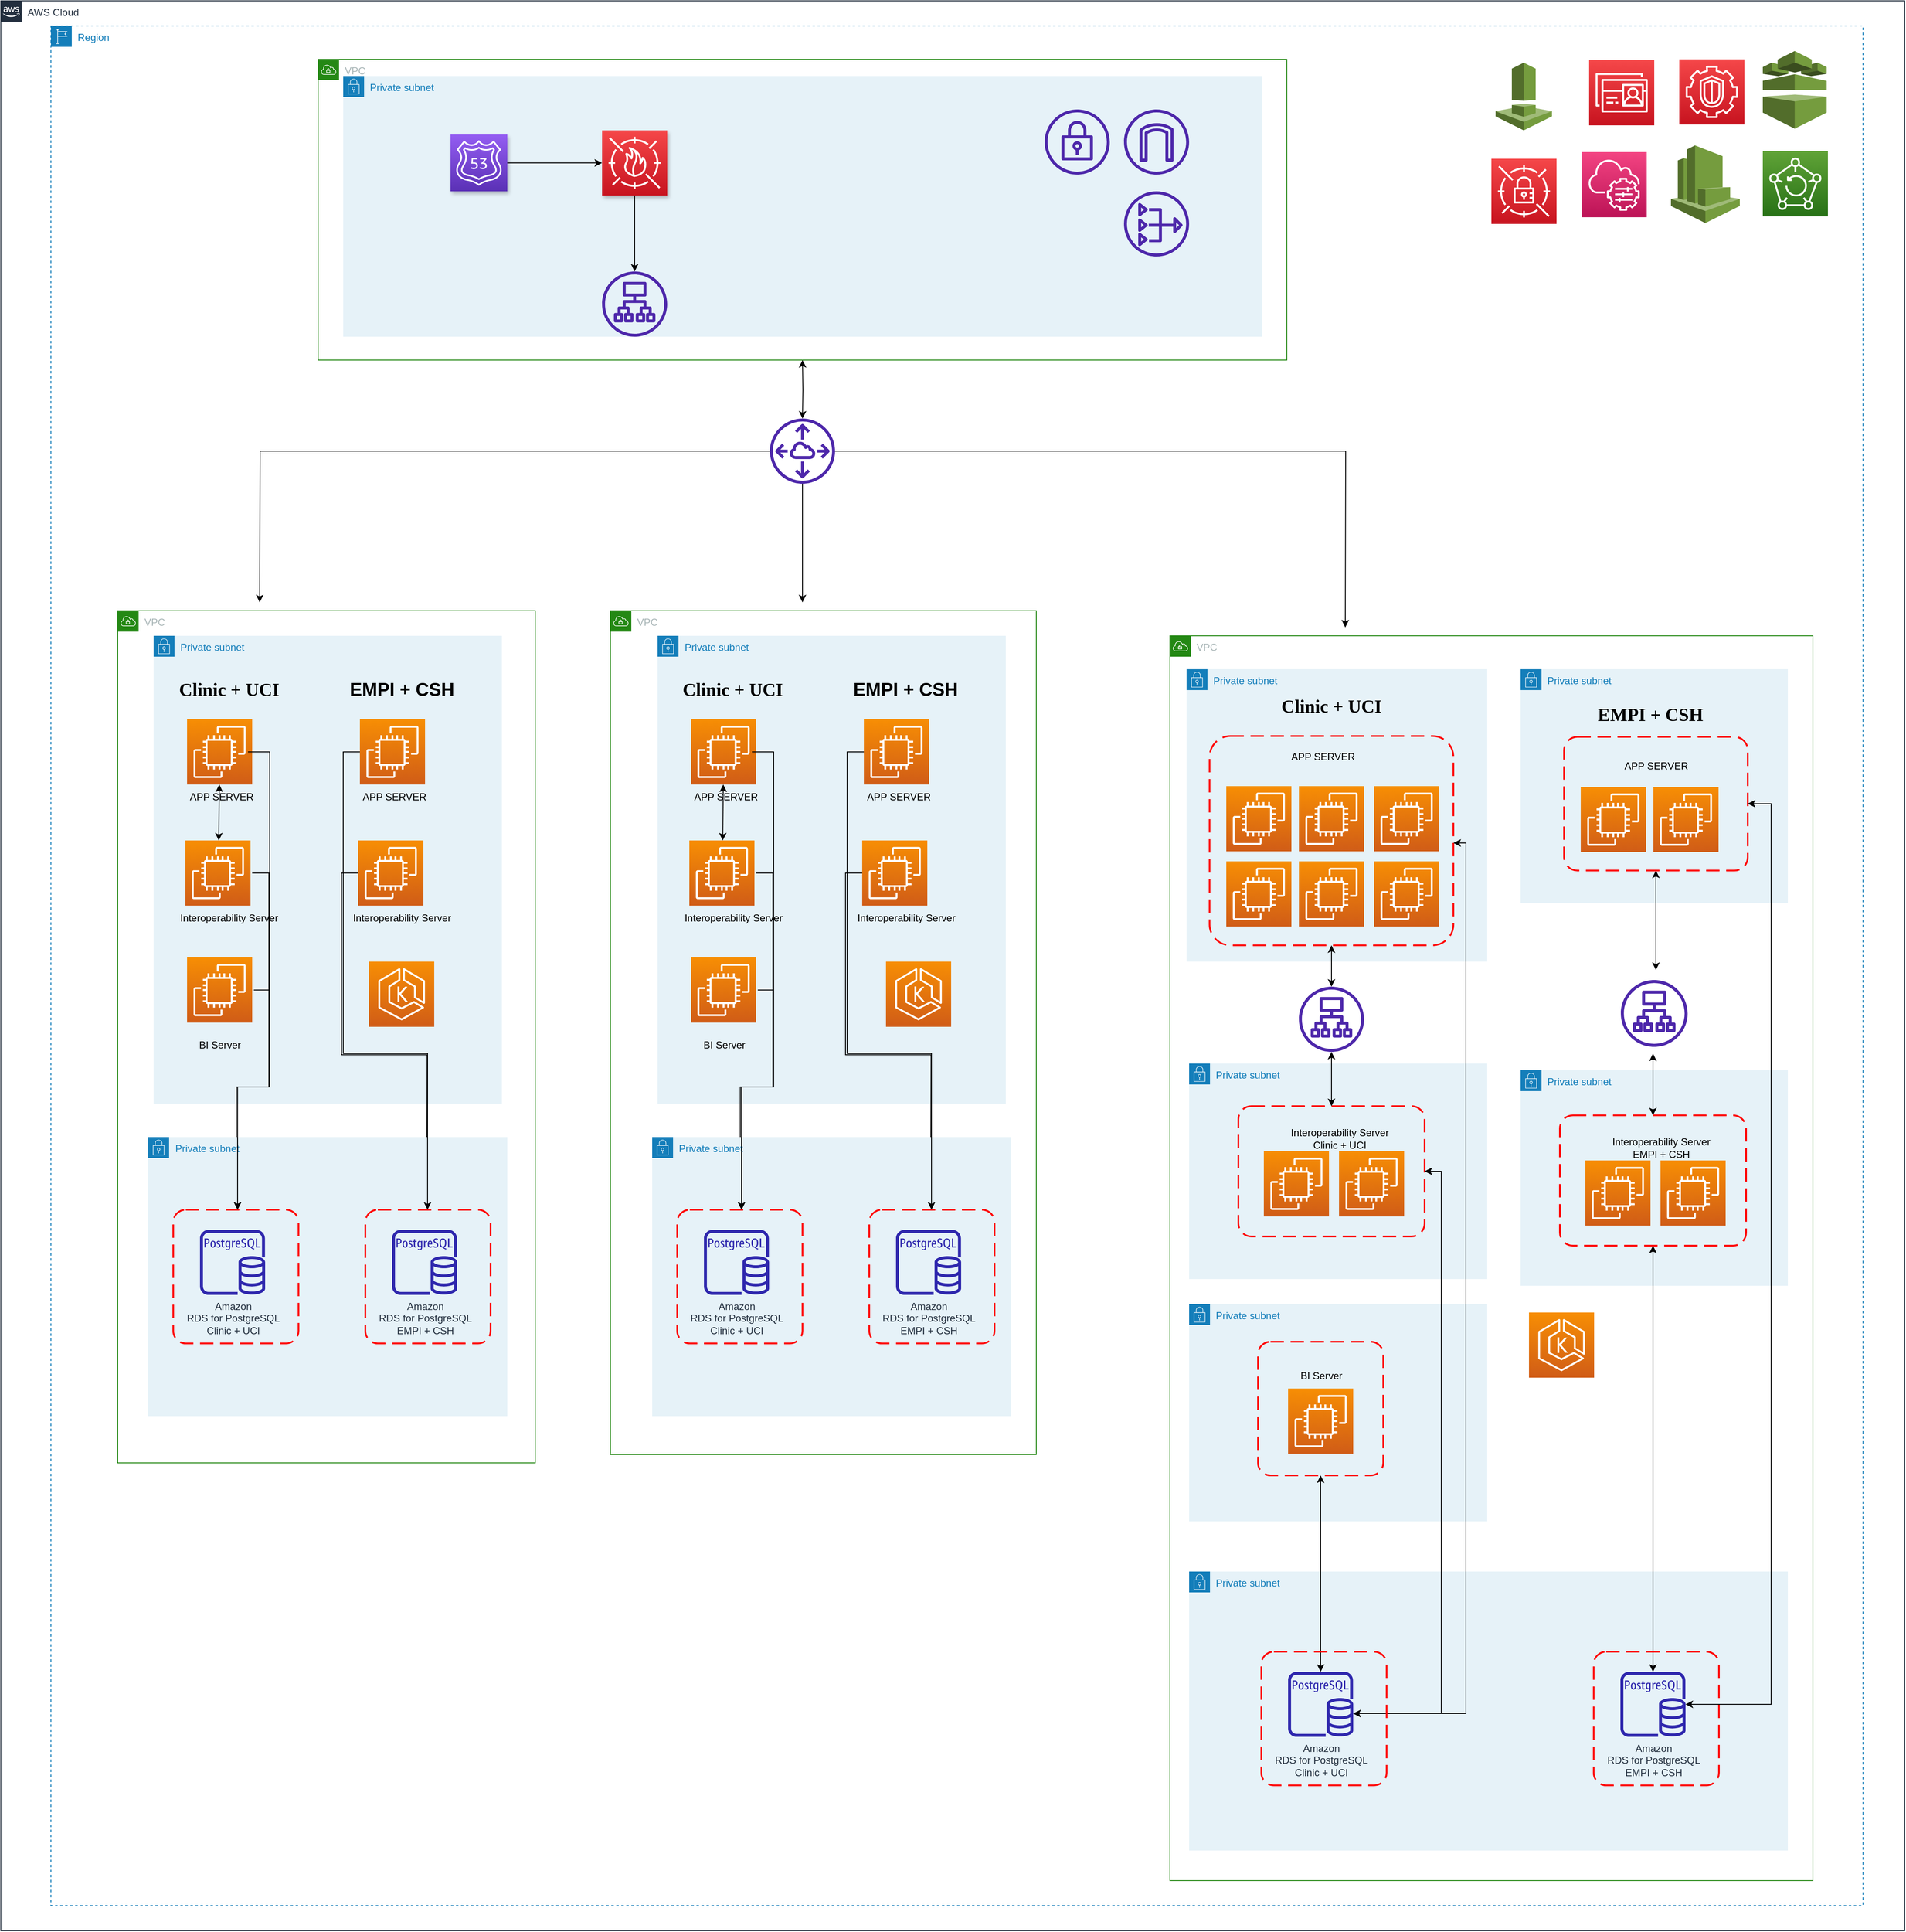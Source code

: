 <mxfile version="21.6.3" type="github" pages="4">
  <diagram name="Completa" id="qYTaqpHgXXdfk7ogM8Xo">
    <mxGraphModel dx="-53" dy="5370" grid="1" gridSize="10" guides="1" tooltips="1" connect="1" arrows="1" fold="1" page="1" pageScale="1" pageWidth="827" pageHeight="1169" math="0" shadow="0">
      <root>
        <mxCell id="0" />
        <mxCell id="1" parent="0" />
        <mxCell id="HLCbXC__rA61MA5NDTQK-52" value="Private subnet" style="points=[[0,0],[0.25,0],[0.5,0],[0.75,0],[1,0],[1,0.25],[1,0.5],[1,0.75],[1,1],[0.75,1],[0.5,1],[0.25,1],[0,1],[0,0.75],[0,0.5],[0,0.25]];outlineConnect=0;gradientColor=none;html=1;whiteSpace=wrap;fontSize=12;fontStyle=0;container=1;pointerEvents=0;collapsible=0;recursiveResize=0;shape=mxgraph.aws4.group;grIcon=mxgraph.aws4.group_security_group;grStroke=0;strokeColor=#147EBA;fillColor=#E6F2F8;verticalAlign=top;align=left;spacingLeft=30;fontColor=#147EBA;dashed=0;" parent="1" vertex="1">
          <mxGeometry x="7440" y="-640" width="360" height="350" as="geometry" />
        </mxCell>
        <mxCell id="HLCbXC__rA61MA5NDTQK-70" value="" style="rounded=1;arcSize=10;dashed=1;strokeColor=#ff0000;fillColor=none;gradientColor=none;dashPattern=8 4;strokeWidth=2;" parent="HLCbXC__rA61MA5NDTQK-52" vertex="1">
          <mxGeometry x="27.5" y="80" width="292" height="250.5" as="geometry" />
        </mxCell>
        <mxCell id="HLCbXC__rA61MA5NDTQK-53" value="" style="sketch=0;points=[[0,0,0],[0.25,0,0],[0.5,0,0],[0.75,0,0],[1,0,0],[0,1,0],[0.25,1,0],[0.5,1,0],[0.75,1,0],[1,1,0],[0,0.25,0],[0,0.5,0],[0,0.75,0],[1,0.25,0],[1,0.5,0],[1,0.75,0]];outlineConnect=0;fontColor=#232F3E;gradientColor=#F78E04;gradientDirection=north;fillColor=#D05C17;strokeColor=#ffffff;dashed=0;verticalLabelPosition=bottom;verticalAlign=top;align=center;html=1;fontSize=12;fontStyle=0;aspect=fixed;shape=mxgraph.aws4.resourceIcon;resIcon=mxgraph.aws4.ec2;" parent="HLCbXC__rA61MA5NDTQK-52" vertex="1">
          <mxGeometry x="47.498" y="229.998" width="78" height="78" as="geometry" />
        </mxCell>
        <mxCell id="HLCbXC__rA61MA5NDTQK-56" value="APP SERVER" style="text;html=1;align=center;verticalAlign=middle;resizable=0;points=[];autosize=1;strokeColor=none;fillColor=none;" parent="HLCbXC__rA61MA5NDTQK-52" vertex="1">
          <mxGeometry x="112.5" y="90" width="100" height="30" as="geometry" />
        </mxCell>
        <mxCell id="HLCbXC__rA61MA5NDTQK-65" value="" style="sketch=0;points=[[0,0,0],[0.25,0,0],[0.5,0,0],[0.75,0,0],[1,0,0],[0,1,0],[0.25,1,0],[0.5,1,0],[0.75,1,0],[1,1,0],[0,0.25,0],[0,0.5,0],[0,0.75,0],[1,0.25,0],[1,0.5,0],[1,0.75,0]];outlineConnect=0;fontColor=#232F3E;gradientColor=#F78E04;gradientDirection=north;fillColor=#D05C17;strokeColor=#ffffff;dashed=0;verticalLabelPosition=bottom;verticalAlign=top;align=center;html=1;fontSize=12;fontStyle=0;aspect=fixed;shape=mxgraph.aws4.resourceIcon;resIcon=mxgraph.aws4.ec2;" parent="HLCbXC__rA61MA5NDTQK-52" vertex="1">
          <mxGeometry x="134.498" y="229.998" width="78" height="78" as="geometry" />
        </mxCell>
        <mxCell id="HLCbXC__rA61MA5NDTQK-66" value="" style="sketch=0;points=[[0,0,0],[0.25,0,0],[0.5,0,0],[0.75,0,0],[1,0,0],[0,1,0],[0.25,1,0],[0.5,1,0],[0.75,1,0],[1,1,0],[0,0.25,0],[0,0.5,0],[0,0.75,0],[1,0.25,0],[1,0.5,0],[1,0.75,0]];outlineConnect=0;fontColor=#232F3E;gradientColor=#F78E04;gradientDirection=north;fillColor=#D05C17;strokeColor=#ffffff;dashed=0;verticalLabelPosition=bottom;verticalAlign=top;align=center;html=1;fontSize=12;fontStyle=0;aspect=fixed;shape=mxgraph.aws4.resourceIcon;resIcon=mxgraph.aws4.ec2;" parent="HLCbXC__rA61MA5NDTQK-52" vertex="1">
          <mxGeometry x="224.498" y="229.998" width="78" height="78" as="geometry" />
        </mxCell>
        <mxCell id="HLCbXC__rA61MA5NDTQK-67" value="" style="sketch=0;points=[[0,0,0],[0.25,0,0],[0.5,0,0],[0.75,0,0],[1,0,0],[0,1,0],[0.25,1,0],[0.5,1,0],[0.75,1,0],[1,1,0],[0,0.25,0],[0,0.5,0],[0,0.75,0],[1,0.25,0],[1,0.5,0],[1,0.75,0]];outlineConnect=0;fontColor=#232F3E;gradientColor=#F78E04;gradientDirection=north;fillColor=#D05C17;strokeColor=#ffffff;dashed=0;verticalLabelPosition=bottom;verticalAlign=top;align=center;html=1;fontSize=12;fontStyle=0;aspect=fixed;shape=mxgraph.aws4.resourceIcon;resIcon=mxgraph.aws4.ec2;" parent="HLCbXC__rA61MA5NDTQK-52" vertex="1">
          <mxGeometry x="47.498" y="139.998" width="78" height="78" as="geometry" />
        </mxCell>
        <mxCell id="HLCbXC__rA61MA5NDTQK-68" value="" style="sketch=0;points=[[0,0,0],[0.25,0,0],[0.5,0,0],[0.75,0,0],[1,0,0],[0,1,0],[0.25,1,0],[0.5,1,0],[0.75,1,0],[1,1,0],[0,0.25,0],[0,0.5,0],[0,0.75,0],[1,0.25,0],[1,0.5,0],[1,0.75,0]];outlineConnect=0;fontColor=#232F3E;gradientColor=#F78E04;gradientDirection=north;fillColor=#D05C17;strokeColor=#ffffff;dashed=0;verticalLabelPosition=bottom;verticalAlign=top;align=center;html=1;fontSize=12;fontStyle=0;aspect=fixed;shape=mxgraph.aws4.resourceIcon;resIcon=mxgraph.aws4.ec2;" parent="HLCbXC__rA61MA5NDTQK-52" vertex="1">
          <mxGeometry x="134.498" y="139.998" width="78" height="78" as="geometry" />
        </mxCell>
        <mxCell id="HLCbXC__rA61MA5NDTQK-69" value="" style="sketch=0;points=[[0,0,0],[0.25,0,0],[0.5,0,0],[0.75,0,0],[1,0,0],[0,1,0],[0.25,1,0],[0.5,1,0],[0.75,1,0],[1,1,0],[0,0.25,0],[0,0.5,0],[0,0.75,0],[1,0.25,0],[1,0.5,0],[1,0.75,0]];outlineConnect=0;fontColor=#232F3E;gradientColor=#F78E04;gradientDirection=north;fillColor=#D05C17;strokeColor=#ffffff;dashed=0;verticalLabelPosition=bottom;verticalAlign=top;align=center;html=1;fontSize=12;fontStyle=0;aspect=fixed;shape=mxgraph.aws4.resourceIcon;resIcon=mxgraph.aws4.ec2;" parent="HLCbXC__rA61MA5NDTQK-52" vertex="1">
          <mxGeometry x="224.498" y="139.998" width="78" height="78" as="geometry" />
        </mxCell>
        <mxCell id="CTFJwCtAbw5jruC2qFMy-20" value="&lt;b style=&quot;font-size: 22px;&quot;&gt;&lt;font face=&quot;Calibri&quot;&gt;Clinic + UCI&lt;/font&gt;&lt;/b&gt;" style="text;html=1;strokeColor=none;fillColor=none;align=center;verticalAlign=middle;whiteSpace=wrap;rounded=0;" parent="HLCbXC__rA61MA5NDTQK-52" vertex="1">
          <mxGeometry x="20" y="30" width="307" height="30" as="geometry" />
        </mxCell>
        <mxCell id="CTFJwCtAbw5jruC2qFMy-30" value="Private subnet" style="points=[[0,0],[0.25,0],[0.5,0],[0.75,0],[1,0],[1,0.25],[1,0.5],[1,0.75],[1,1],[0.75,1],[0.5,1],[0.25,1],[0,1],[0,0.75],[0,0.5],[0,0.25]];outlineConnect=0;gradientColor=none;html=1;whiteSpace=wrap;fontSize=12;fontStyle=0;container=1;pointerEvents=0;collapsible=0;recursiveResize=0;shape=mxgraph.aws4.group;grIcon=mxgraph.aws4.group_security_group;grStroke=0;strokeColor=#147EBA;fillColor=#E6F2F8;verticalAlign=top;align=left;spacingLeft=30;fontColor=#147EBA;dashed=0;" parent="1" vertex="1">
          <mxGeometry x="7443" y="120" width="357" height="260" as="geometry" />
        </mxCell>
        <mxCell id="HLCbXC__rA61MA5NDTQK-74" value="" style="rounded=1;arcSize=10;dashed=1;strokeColor=#ff0000;fillColor=none;gradientColor=none;dashPattern=8 4;strokeWidth=2;" parent="CTFJwCtAbw5jruC2qFMy-30" vertex="1">
          <mxGeometry x="82.5" y="45" width="150" height="160" as="geometry" />
        </mxCell>
        <mxCell id="HLCbXC__rA61MA5NDTQK-55" value="" style="sketch=0;points=[[0,0,0],[0.25,0,0],[0.5,0,0],[0.75,0,0],[1,0,0],[0,1,0],[0.25,1,0],[0.5,1,0],[0.75,1,0],[1,1,0],[0,0.25,0],[0,0.5,0],[0,0.75,0],[1,0.25,0],[1,0.5,0],[1,0.75,0]];outlineConnect=0;fontColor=#232F3E;gradientColor=#F78E04;gradientDirection=north;fillColor=#D05C17;strokeColor=#ffffff;dashed=0;verticalLabelPosition=bottom;verticalAlign=top;align=center;html=1;fontSize=12;fontStyle=0;aspect=fixed;shape=mxgraph.aws4.resourceIcon;resIcon=mxgraph.aws4.ec2;" parent="CTFJwCtAbw5jruC2qFMy-30" vertex="1">
          <mxGeometry x="118.498" y="100.998" width="78" height="78" as="geometry" />
        </mxCell>
        <mxCell id="HLCbXC__rA61MA5NDTQK-58" value="BI Server" style="text;html=1;align=center;verticalAlign=middle;resizable=0;points=[];autosize=1;strokeColor=none;fillColor=none;" parent="CTFJwCtAbw5jruC2qFMy-30" vertex="1">
          <mxGeometry x="122.5" y="71" width="70" height="30" as="geometry" />
        </mxCell>
        <mxCell id="CTFJwCtAbw5jruC2qFMy-24" value="Private subnet" style="points=[[0,0],[0.25,0],[0.5,0],[0.75,0],[1,0],[1,0.25],[1,0.5],[1,0.75],[1,1],[0.75,1],[0.5,1],[0.25,1],[0,1],[0,0.75],[0,0.5],[0,0.25]];outlineConnect=0;gradientColor=none;html=1;whiteSpace=wrap;fontSize=12;fontStyle=0;container=1;pointerEvents=0;collapsible=0;recursiveResize=0;shape=mxgraph.aws4.group;grIcon=mxgraph.aws4.group_security_group;grStroke=0;strokeColor=#147EBA;fillColor=#E6F2F8;verticalAlign=top;align=left;spacingLeft=30;fontColor=#147EBA;dashed=0;" parent="1" vertex="1">
          <mxGeometry x="7443" y="-168" width="357" height="258" as="geometry" />
        </mxCell>
        <mxCell id="HLCbXC__rA61MA5NDTQK-71" value="" style="rounded=1;arcSize=10;dashed=1;strokeColor=#ff0000;fillColor=none;gradientColor=none;dashPattern=8 4;strokeWidth=2;" parent="CTFJwCtAbw5jruC2qFMy-24" vertex="1">
          <mxGeometry x="59" y="51" width="223" height="156" as="geometry" />
        </mxCell>
        <mxCell id="HLCbXC__rA61MA5NDTQK-54" value="" style="sketch=0;points=[[0,0,0],[0.25,0,0],[0.5,0,0],[0.75,0,0],[1,0,0],[0,1,0],[0.25,1,0],[0.5,1,0],[0.75,1,0],[1,1,0],[0,0.25,0],[0,0.5,0],[0,0.75,0],[1,0.25,0],[1,0.5,0],[1,0.75,0]];outlineConnect=0;fontColor=#232F3E;gradientColor=#F78E04;gradientDirection=north;fillColor=#D05C17;strokeColor=#ffffff;dashed=0;verticalLabelPosition=bottom;verticalAlign=top;align=center;html=1;fontSize=12;fontStyle=0;aspect=fixed;shape=mxgraph.aws4.resourceIcon;resIcon=mxgraph.aws4.ec2;" parent="CTFJwCtAbw5jruC2qFMy-24" vertex="1">
          <mxGeometry x="89.498" y="104.998" width="78" height="78" as="geometry" />
        </mxCell>
        <mxCell id="HLCbXC__rA61MA5NDTQK-64" value="" style="sketch=0;points=[[0,0,0],[0.25,0,0],[0.5,0,0],[0.75,0,0],[1,0,0],[0,1,0],[0.25,1,0],[0.5,1,0],[0.75,1,0],[1,1,0],[0,0.25,0],[0,0.5,0],[0,0.75,0],[1,0.25,0],[1,0.5,0],[1,0.75,0]];outlineConnect=0;fontColor=#232F3E;gradientColor=#F78E04;gradientDirection=north;fillColor=#D05C17;strokeColor=#ffffff;dashed=0;verticalLabelPosition=bottom;verticalAlign=top;align=center;html=1;fontSize=12;fontStyle=0;aspect=fixed;shape=mxgraph.aws4.resourceIcon;resIcon=mxgraph.aws4.ec2;" parent="CTFJwCtAbw5jruC2qFMy-24" vertex="1">
          <mxGeometry x="179.498" y="104.998" width="78" height="78" as="geometry" />
        </mxCell>
        <mxCell id="HLCbXC__rA61MA5NDTQK-57" value="Interoperability Server&lt;br&gt;Clinic + UCI" style="text;html=1;align=center;verticalAlign=middle;resizable=0;points=[];autosize=1;strokeColor=none;fillColor=none;" parent="CTFJwCtAbw5jruC2qFMy-24" vertex="1">
          <mxGeometry x="109.5" y="70" width="140" height="40" as="geometry" />
        </mxCell>
        <mxCell id="CTFJwCtAbw5jruC2qFMy-9" value="Private subnet" style="points=[[0,0],[0.25,0],[0.5,0],[0.75,0],[1,0],[1,0.25],[1,0.5],[1,0.75],[1,1],[0.75,1],[0.5,1],[0.25,1],[0,1],[0,0.75],[0,0.5],[0,0.25]];outlineConnect=0;gradientColor=none;html=1;whiteSpace=wrap;fontSize=12;fontStyle=0;container=1;pointerEvents=0;collapsible=0;recursiveResize=0;shape=mxgraph.aws4.group;grIcon=mxgraph.aws4.group_security_group;grStroke=0;strokeColor=#147EBA;fillColor=#E6F2F8;verticalAlign=top;align=left;spacingLeft=30;fontColor=#147EBA;dashed=0;" parent="1" vertex="1">
          <mxGeometry x="7840" y="-640" width="320" height="280" as="geometry" />
        </mxCell>
        <mxCell id="CTFJwCtAbw5jruC2qFMy-31" style="edgeStyle=orthogonalEdgeStyle;rounded=0;orthogonalLoop=1;jettySize=auto;html=1;startArrow=classic;startFill=1;" parent="CTFJwCtAbw5jruC2qFMy-9" source="HLCbXC__rA61MA5NDTQK-169" edge="1">
          <mxGeometry relative="1" as="geometry">
            <mxPoint x="162" y="360" as="targetPoint" />
          </mxGeometry>
        </mxCell>
        <mxCell id="HLCbXC__rA61MA5NDTQK-169" value="" style="rounded=1;arcSize=10;dashed=1;strokeColor=#ff0000;fillColor=none;gradientColor=none;dashPattern=8 4;strokeWidth=2;" parent="CTFJwCtAbw5jruC2qFMy-9" vertex="1">
          <mxGeometry x="52" y="81" width="220" height="160" as="geometry" />
        </mxCell>
        <mxCell id="HLCbXC__rA61MA5NDTQK-173" value="APP SERVER" style="text;html=1;align=center;verticalAlign=middle;resizable=0;points=[];autosize=1;strokeColor=none;fillColor=none;" parent="CTFJwCtAbw5jruC2qFMy-9" vertex="1">
          <mxGeometry x="112" y="101" width="100" height="30" as="geometry" />
        </mxCell>
        <mxCell id="HLCbXC__rA61MA5NDTQK-180" value="" style="sketch=0;points=[[0,0,0],[0.25,0,0],[0.5,0,0],[0.75,0,0],[1,0,0],[0,1,0],[0.25,1,0],[0.5,1,0],[0.75,1,0],[1,1,0],[0,0.25,0],[0,0.5,0],[0,0.75,0],[1,0.25,0],[1,0.5,0],[1,0.75,0]];outlineConnect=0;fontColor=#232F3E;gradientColor=#F78E04;gradientDirection=north;fillColor=#D05C17;strokeColor=#ffffff;dashed=0;verticalLabelPosition=bottom;verticalAlign=top;align=center;html=1;fontSize=12;fontStyle=0;aspect=fixed;shape=mxgraph.aws4.resourceIcon;resIcon=mxgraph.aws4.ec2;" parent="CTFJwCtAbw5jruC2qFMy-9" vertex="1">
          <mxGeometry x="158.998" y="140.998" width="78" height="78" as="geometry" />
        </mxCell>
        <mxCell id="HLCbXC__rA61MA5NDTQK-179" value="" style="sketch=0;points=[[0,0,0],[0.25,0,0],[0.5,0,0],[0.75,0,0],[1,0,0],[0,1,0],[0.25,1,0],[0.5,1,0],[0.75,1,0],[1,1,0],[0,0.25,0],[0,0.5,0],[0,0.75,0],[1,0.25,0],[1,0.5,0],[1,0.75,0]];outlineConnect=0;fontColor=#232F3E;gradientColor=#F78E04;gradientDirection=north;fillColor=#D05C17;strokeColor=#ffffff;dashed=0;verticalLabelPosition=bottom;verticalAlign=top;align=center;html=1;fontSize=12;fontStyle=0;aspect=fixed;shape=mxgraph.aws4.resourceIcon;resIcon=mxgraph.aws4.ec2;" parent="CTFJwCtAbw5jruC2qFMy-9" vertex="1">
          <mxGeometry x="71.998" y="140.998" width="78" height="78" as="geometry" />
        </mxCell>
        <mxCell id="HLCbXC__rA61MA5NDTQK-185" value="&lt;b style=&quot;font-size: 22px;&quot;&gt;&lt;font face=&quot;Calibri&quot;&gt;EMPI + CSH&lt;/font&gt;&lt;/b&gt;" style="text;html=1;strokeColor=none;fillColor=none;align=center;verticalAlign=middle;whiteSpace=wrap;rounded=0;" parent="CTFJwCtAbw5jruC2qFMy-9" vertex="1">
          <mxGeometry x="2" y="40" width="307" height="30" as="geometry" />
        </mxCell>
        <mxCell id="HLCbXC__rA61MA5NDTQK-59" value="Private subnet" style="points=[[0,0],[0.25,0],[0.5,0],[0.75,0],[1,0],[1,0.25],[1,0.5],[1,0.75],[1,1],[0.75,1],[0.5,1],[0.25,1],[0,1],[0,0.75],[0,0.5],[0,0.25]];outlineConnect=0;gradientColor=none;html=1;whiteSpace=wrap;fontSize=12;fontStyle=0;container=1;pointerEvents=0;collapsible=0;recursiveResize=0;shape=mxgraph.aws4.group;grIcon=mxgraph.aws4.group_security_group;grStroke=0;strokeColor=#147EBA;fillColor=#E6F2F8;verticalAlign=top;align=left;spacingLeft=30;fontColor=#147EBA;dashed=0;" parent="1" vertex="1">
          <mxGeometry x="7443" y="440" width="717" height="334" as="geometry" />
        </mxCell>
        <mxCell id="HLCbXC__rA61MA5NDTQK-60" value="&lt;p style=&quot;language:es-CL;margin-top:0pt;margin-bottom:0pt;margin-left:0in;&lt;br/&gt;text-align:left;direction:ltr;unicode-bidi:embed;vertical-align:bottom;&lt;br/&gt;mso-line-break-override:none;word-break:normal;punctuation-wrap:hanging&quot;&gt;Amazon&lt;br&gt;RDS for PostgreSQL&lt;/p&gt;&lt;p style=&quot;language:es-CL;margin-top:0pt;margin-bottom:0pt;margin-left:0in;&lt;br/&gt;text-align:left;direction:ltr;unicode-bidi:embed;vertical-align:bottom;&lt;br/&gt;mso-line-break-override:none;word-break:normal;punctuation-wrap:hanging&quot;&gt;Clinic + UCI&lt;/p&gt;" style="sketch=0;outlineConnect=0;fontColor=#232F3E;gradientColor=none;fillColor=#2E27AD;strokeColor=none;dashed=0;verticalLabelPosition=bottom;verticalAlign=top;align=center;html=1;fontSize=12;fontStyle=0;aspect=fixed;pointerEvents=1;shape=mxgraph.aws4.rds_postgresql_instance;" parent="HLCbXC__rA61MA5NDTQK-59" vertex="1">
          <mxGeometry x="118.5" y="120" width="78" height="78" as="geometry" />
        </mxCell>
        <mxCell id="CTFJwCtAbw5jruC2qFMy-21" value="&lt;p style=&quot;language:es-CL;margin-top:0pt;margin-bottom:0pt;margin-left:0in;&lt;br/&gt;text-align:left;direction:ltr;unicode-bidi:embed;vertical-align:bottom;&lt;br/&gt;mso-line-break-override:none;word-break:normal;punctuation-wrap:hanging&quot;&gt;Amazon&lt;br&gt;RDS for PostgreSQL&lt;/p&gt;&lt;p style=&quot;language:es-CL;margin-top:0pt;margin-bottom:0pt;margin-left:0in;&lt;br/&gt;text-align:left;direction:ltr;unicode-bidi:embed;vertical-align:bottom;&lt;br/&gt;mso-line-break-override:none;word-break:normal;punctuation-wrap:hanging&quot;&gt;EMPI + CSH&lt;/p&gt;" style="sketch=0;outlineConnect=0;fontColor=#232F3E;gradientColor=none;fillColor=#2E27AD;strokeColor=none;dashed=0;verticalLabelPosition=bottom;verticalAlign=top;align=center;html=1;fontSize=12;fontStyle=0;aspect=fixed;pointerEvents=1;shape=mxgraph.aws4.rds_postgresql_instance;" parent="HLCbXC__rA61MA5NDTQK-59" vertex="1">
          <mxGeometry x="516.5" y="120" width="78" height="78" as="geometry" />
        </mxCell>
        <mxCell id="CTFJwCtAbw5jruC2qFMy-43" style="edgeStyle=elbowEdgeStyle;rounded=0;orthogonalLoop=1;jettySize=auto;html=1;exitX=1;exitY=0.467;exitDx=0;exitDy=0;startArrow=classic;startFill=1;exitPerimeter=0;" parent="HLCbXC__rA61MA5NDTQK-59" edge="1">
          <mxGeometry relative="1" as="geometry">
            <mxPoint x="316.5" y="-871.996" as="sourcePoint" />
            <mxPoint x="196.5" y="170.02" as="targetPoint" />
            <Array as="points">
              <mxPoint x="331.5" y="-344.23" />
            </Array>
          </mxGeometry>
        </mxCell>
        <mxCell id="HLCbXC__rA61MA5NDTQK-8" value="Private subnet" style="points=[[0,0],[0.25,0],[0.5,0],[0.75,0],[1,0],[1,0.25],[1,0.5],[1,0.75],[1,1],[0.75,1],[0.5,1],[0.25,1],[0,1],[0,0.75],[0,0.5],[0,0.25]];outlineConnect=0;gradientColor=none;html=1;whiteSpace=wrap;fontSize=12;fontStyle=0;container=1;pointerEvents=0;collapsible=0;recursiveResize=0;shape=mxgraph.aws4.group;grIcon=mxgraph.aws4.group_security_group;grStroke=0;strokeColor=#147EBA;fillColor=#E6F2F8;verticalAlign=top;align=left;spacingLeft=30;fontColor=#147EBA;dashed=0;" parent="1" vertex="1">
          <mxGeometry x="6203" y="-680" width="417" height="560" as="geometry" />
        </mxCell>
        <mxCell id="HLCbXC__rA61MA5NDTQK-12" value="" style="sketch=0;points=[[0,0,0],[0.25,0,0],[0.5,0,0],[0.75,0,0],[1,0,0],[0,1,0],[0.25,1,0],[0.5,1,0],[0.75,1,0],[1,1,0],[0,0.25,0],[0,0.5,0],[0,0.75,0],[1,0.25,0],[1,0.5,0],[1,0.75,0]];outlineConnect=0;fontColor=#232F3E;gradientColor=#F78E04;gradientDirection=north;fillColor=#D05C17;strokeColor=#ffffff;dashed=0;verticalLabelPosition=bottom;verticalAlign=top;align=center;html=1;fontSize=12;fontStyle=0;aspect=fixed;shape=mxgraph.aws4.resourceIcon;resIcon=mxgraph.aws4.ec2;" parent="HLCbXC__rA61MA5NDTQK-8" vertex="1">
          <mxGeometry x="40" y="99.998" width="78" height="78" as="geometry" />
        </mxCell>
        <mxCell id="CTFJwCtAbw5jruC2qFMy-61" style="rounded=0;orthogonalLoop=1;jettySize=auto;html=1;exitX=0.5;exitY=0;exitDx=0;exitDy=0;exitPerimeter=0;startArrow=classic;startFill=1;" parent="HLCbXC__rA61MA5NDTQK-8" target="HLCbXC__rA61MA5NDTQK-12" edge="1">
          <mxGeometry relative="1" as="geometry">
            <mxPoint x="78" y="244.998" as="sourcePoint" />
            <mxPoint x="75.9" y="179.17" as="targetPoint" />
          </mxGeometry>
        </mxCell>
        <mxCell id="HLCbXC__rA61MA5NDTQK-13" value="" style="sketch=0;points=[[0,0,0],[0.25,0,0],[0.5,0,0],[0.75,0,0],[1,0,0],[0,1,0],[0.25,1,0],[0.5,1,0],[0.75,1,0],[1,1,0],[0,0.25,0],[0,0.5,0],[0,0.75,0],[1,0.25,0],[1,0.5,0],[1,0.75,0]];outlineConnect=0;fontColor=#232F3E;gradientColor=#F78E04;gradientDirection=north;fillColor=#D05C17;strokeColor=#ffffff;dashed=0;verticalLabelPosition=bottom;verticalAlign=top;align=center;html=1;fontSize=12;fontStyle=0;aspect=fixed;shape=mxgraph.aws4.resourceIcon;resIcon=mxgraph.aws4.ec2;" parent="HLCbXC__rA61MA5NDTQK-8" vertex="1">
          <mxGeometry x="38" y="244.998" width="78" height="78" as="geometry" />
        </mxCell>
        <mxCell id="HLCbXC__rA61MA5NDTQK-14" value="" style="sketch=0;points=[[0,0,0],[0.25,0,0],[0.5,0,0],[0.75,0,0],[1,0,0],[0,1,0],[0.25,1,0],[0.5,1,0],[0.75,1,0],[1,1,0],[0,0.25,0],[0,0.5,0],[0,0.75,0],[1,0.25,0],[1,0.5,0],[1,0.75,0]];outlineConnect=0;fontColor=#232F3E;gradientColor=#F78E04;gradientDirection=north;fillColor=#D05C17;strokeColor=#ffffff;dashed=0;verticalLabelPosition=bottom;verticalAlign=top;align=center;html=1;fontSize=12;fontStyle=0;aspect=fixed;shape=mxgraph.aws4.resourceIcon;resIcon=mxgraph.aws4.ec2;" parent="HLCbXC__rA61MA5NDTQK-8" vertex="1">
          <mxGeometry x="40" y="384.998" width="78" height="78" as="geometry" />
        </mxCell>
        <mxCell id="HLCbXC__rA61MA5NDTQK-25" value="APP SERVER" style="text;html=1;align=center;verticalAlign=middle;resizable=0;points=[];autosize=1;strokeColor=none;fillColor=none;" parent="HLCbXC__rA61MA5NDTQK-8" vertex="1">
          <mxGeometry x="31" y="178" width="100" height="30" as="geometry" />
        </mxCell>
        <mxCell id="HLCbXC__rA61MA5NDTQK-27" value="Interoperability Server" style="text;html=1;align=center;verticalAlign=middle;resizable=0;points=[];autosize=1;strokeColor=none;fillColor=none;" parent="HLCbXC__rA61MA5NDTQK-8" vertex="1">
          <mxGeometry x="20" y="323" width="140" height="30" as="geometry" />
        </mxCell>
        <mxCell id="HLCbXC__rA61MA5NDTQK-26" value="BI Server" style="text;html=1;align=center;verticalAlign=middle;resizable=0;points=[];autosize=1;strokeColor=none;fillColor=none;" parent="HLCbXC__rA61MA5NDTQK-8" vertex="1">
          <mxGeometry x="44" y="475" width="70" height="30" as="geometry" />
        </mxCell>
        <mxCell id="HLCbXC__rA61MA5NDTQK-78" value="&lt;b style=&quot;font-size: 22px;&quot;&gt;&lt;span style=&quot;font-family: Calibri;&quot;&gt;Clinic&lt;/span&gt;&lt;span style=&quot;font-family: Calibri;&quot;&gt; + UCI&lt;/span&gt;&lt;/b&gt;" style="text;html=1;strokeColor=none;fillColor=none;align=center;verticalAlign=middle;whiteSpace=wrap;rounded=0;" parent="HLCbXC__rA61MA5NDTQK-8" vertex="1">
          <mxGeometry x="4.5" y="50" width="171" height="30" as="geometry" />
        </mxCell>
        <mxCell id="CTFJwCtAbw5jruC2qFMy-62" value="" style="sketch=0;points=[[0,0,0],[0.25,0,0],[0.5,0,0],[0.75,0,0],[1,0,0],[0,1,0],[0.25,1,0],[0.5,1,0],[0.75,1,0],[1,1,0],[0,0.25,0],[0,0.5,0],[0,0.75,0],[1,0.25,0],[1,0.5,0],[1,0.75,0]];outlineConnect=0;fontColor=#232F3E;gradientColor=#F78E04;gradientDirection=north;fillColor=#D05C17;strokeColor=#ffffff;dashed=0;verticalLabelPosition=bottom;verticalAlign=top;align=center;html=1;fontSize=12;fontStyle=0;aspect=fixed;shape=mxgraph.aws4.resourceIcon;resIcon=mxgraph.aws4.ec2;" parent="HLCbXC__rA61MA5NDTQK-8" vertex="1">
          <mxGeometry x="247" y="99.998" width="78" height="78" as="geometry" />
        </mxCell>
        <mxCell id="CTFJwCtAbw5jruC2qFMy-77" style="edgeStyle=orthogonalEdgeStyle;rounded=0;orthogonalLoop=1;jettySize=auto;html=1;exitX=0;exitY=0.5;exitDx=0;exitDy=0;exitPerimeter=0;" parent="HLCbXC__rA61MA5NDTQK-8" source="CTFJwCtAbw5jruC2qFMy-63" edge="1">
          <mxGeometry relative="1" as="geometry">
            <mxPoint x="327" y="680.0" as="targetPoint" />
          </mxGeometry>
        </mxCell>
        <mxCell id="CTFJwCtAbw5jruC2qFMy-63" value="" style="sketch=0;points=[[0,0,0],[0.25,0,0],[0.5,0,0],[0.75,0,0],[1,0,0],[0,1,0],[0.25,1,0],[0.5,1,0],[0.75,1,0],[1,1,0],[0,0.25,0],[0,0.5,0],[0,0.75,0],[1,0.25,0],[1,0.5,0],[1,0.75,0]];outlineConnect=0;fontColor=#232F3E;gradientColor=#F78E04;gradientDirection=north;fillColor=#D05C17;strokeColor=#ffffff;dashed=0;verticalLabelPosition=bottom;verticalAlign=top;align=center;html=1;fontSize=12;fontStyle=0;aspect=fixed;shape=mxgraph.aws4.resourceIcon;resIcon=mxgraph.aws4.ec2;" parent="HLCbXC__rA61MA5NDTQK-8" vertex="1">
          <mxGeometry x="245" y="244.998" width="78" height="78" as="geometry" />
        </mxCell>
        <mxCell id="CTFJwCtAbw5jruC2qFMy-64" value="APP SERVER" style="text;html=1;align=center;verticalAlign=middle;resizable=0;points=[];autosize=1;strokeColor=none;fillColor=none;" parent="HLCbXC__rA61MA5NDTQK-8" vertex="1">
          <mxGeometry x="238" y="178" width="100" height="30" as="geometry" />
        </mxCell>
        <mxCell id="CTFJwCtAbw5jruC2qFMy-65" value="Interoperability Server" style="text;html=1;align=center;verticalAlign=middle;resizable=0;points=[];autosize=1;strokeColor=none;fillColor=none;" parent="HLCbXC__rA61MA5NDTQK-8" vertex="1">
          <mxGeometry x="227" y="323" width="140" height="30" as="geometry" />
        </mxCell>
        <mxCell id="CTFJwCtAbw5jruC2qFMy-66" value="&lt;span style=&quot;font-size: 22px;&quot;&gt;&lt;b&gt;EMPI + CSH&lt;/b&gt;&lt;/span&gt;" style="text;html=1;strokeColor=none;fillColor=none;align=center;verticalAlign=middle;whiteSpace=wrap;rounded=0;" parent="HLCbXC__rA61MA5NDTQK-8" vertex="1">
          <mxGeometry x="211.5" y="50" width="171" height="30" as="geometry" />
        </mxCell>
        <mxCell id="CTFJwCtAbw5jruC2qFMy-73" style="edgeStyle=orthogonalEdgeStyle;rounded=0;orthogonalLoop=1;jettySize=auto;html=1;exitX=1;exitY=0.5;exitDx=0;exitDy=0;exitPerimeter=0;" parent="HLCbXC__rA61MA5NDTQK-8" edge="1">
          <mxGeometry relative="1" as="geometry">
            <mxPoint x="113" y="138.998" as="sourcePoint" />
            <mxPoint x="93.976" y="687" as="targetPoint" />
            <Array as="points">
              <mxPoint x="139" y="139" />
              <mxPoint x="139" y="540" />
              <mxPoint x="99" y="540" />
              <mxPoint x="99" y="687" />
            </Array>
          </mxGeometry>
        </mxCell>
        <mxCell id="CTFJwCtAbw5jruC2qFMy-35" style="edgeStyle=orthogonalEdgeStyle;rounded=0;orthogonalLoop=1;jettySize=auto;html=1;startArrow=classic;startFill=1;" parent="1" source="CTFJwCtAbw5jruC2qFMy-22" target="HLCbXC__rA61MA5NDTQK-70" edge="1">
          <mxGeometry relative="1" as="geometry" />
        </mxCell>
        <mxCell id="CTFJwCtAbw5jruC2qFMy-36" style="rounded=0;orthogonalLoop=1;jettySize=auto;html=1;entryX=0.5;entryY=0;entryDx=0;entryDy=0;startArrow=classic;startFill=1;" parent="1" source="CTFJwCtAbw5jruC2qFMy-22" target="HLCbXC__rA61MA5NDTQK-71" edge="1">
          <mxGeometry relative="1" as="geometry" />
        </mxCell>
        <mxCell id="CTFJwCtAbw5jruC2qFMy-22" value="" style="sketch=0;outlineConnect=0;fontColor=#232F3E;gradientColor=none;fillColor=#4D27AA;strokeColor=none;dashed=0;verticalLabelPosition=bottom;verticalAlign=top;align=center;html=1;fontSize=12;fontStyle=0;aspect=fixed;pointerEvents=1;shape=mxgraph.aws4.application_load_balancer;" parent="1" vertex="1">
          <mxGeometry x="7574.5" y="-260" width="78" height="78" as="geometry" />
        </mxCell>
        <mxCell id="CTFJwCtAbw5jruC2qFMy-23" value="" style="sketch=0;outlineConnect=0;fontColor=#232F3E;gradientColor=none;fillColor=#4D27AA;strokeColor=none;dashed=0;verticalLabelPosition=bottom;verticalAlign=top;align=center;html=1;fontSize=12;fontStyle=0;aspect=fixed;pointerEvents=1;shape=mxgraph.aws4.application_load_balancer;" parent="1" vertex="1">
          <mxGeometry x="7960" y="-268" width="80" height="80" as="geometry" />
        </mxCell>
        <mxCell id="CTFJwCtAbw5jruC2qFMy-25" value="Private subnet" style="points=[[0,0],[0.25,0],[0.5,0],[0.75,0],[1,0],[1,0.25],[1,0.5],[1,0.75],[1,1],[0.75,1],[0.5,1],[0.25,1],[0,1],[0,0.75],[0,0.5],[0,0.25]];outlineConnect=0;gradientColor=none;html=1;whiteSpace=wrap;fontSize=12;fontStyle=0;container=1;pointerEvents=0;collapsible=0;recursiveResize=0;shape=mxgraph.aws4.group;grIcon=mxgraph.aws4.group_security_group;grStroke=0;strokeColor=#147EBA;fillColor=#E6F2F8;verticalAlign=top;align=left;spacingLeft=30;fontColor=#147EBA;dashed=0;" parent="1" vertex="1">
          <mxGeometry x="7840" y="-160" width="320" height="258" as="geometry" />
        </mxCell>
        <mxCell id="CTFJwCtAbw5jruC2qFMy-32" style="edgeStyle=orthogonalEdgeStyle;rounded=0;orthogonalLoop=1;jettySize=auto;html=1;startArrow=classic;startFill=1;" parent="CTFJwCtAbw5jruC2qFMy-25" source="CTFJwCtAbw5jruC2qFMy-26" edge="1">
          <mxGeometry relative="1" as="geometry">
            <mxPoint x="158.5" y="-20" as="targetPoint" />
          </mxGeometry>
        </mxCell>
        <mxCell id="CTFJwCtAbw5jruC2qFMy-26" value="" style="rounded=1;arcSize=10;dashed=1;strokeColor=#ff0000;fillColor=none;gradientColor=none;dashPattern=8 4;strokeWidth=2;" parent="CTFJwCtAbw5jruC2qFMy-25" vertex="1">
          <mxGeometry x="47" y="54" width="223" height="156" as="geometry" />
        </mxCell>
        <mxCell id="CTFJwCtAbw5jruC2qFMy-27" value="" style="sketch=0;points=[[0,0,0],[0.25,0,0],[0.5,0,0],[0.75,0,0],[1,0,0],[0,1,0],[0.25,1,0],[0.5,1,0],[0.75,1,0],[1,1,0],[0,0.25,0],[0,0.5,0],[0,0.75,0],[1,0.25,0],[1,0.5,0],[1,0.75,0]];outlineConnect=0;fontColor=#232F3E;gradientColor=#F78E04;gradientDirection=north;fillColor=#D05C17;strokeColor=#ffffff;dashed=0;verticalLabelPosition=bottom;verticalAlign=top;align=center;html=1;fontSize=12;fontStyle=0;aspect=fixed;shape=mxgraph.aws4.resourceIcon;resIcon=mxgraph.aws4.ec2;" parent="CTFJwCtAbw5jruC2qFMy-25" vertex="1">
          <mxGeometry x="77.498" y="107.998" width="78" height="78" as="geometry" />
        </mxCell>
        <mxCell id="CTFJwCtAbw5jruC2qFMy-28" value="" style="sketch=0;points=[[0,0,0],[0.25,0,0],[0.5,0,0],[0.75,0,0],[1,0,0],[0,1,0],[0.25,1,0],[0.5,1,0],[0.75,1,0],[1,1,0],[0,0.25,0],[0,0.5,0],[0,0.75,0],[1,0.25,0],[1,0.5,0],[1,0.75,0]];outlineConnect=0;fontColor=#232F3E;gradientColor=#F78E04;gradientDirection=north;fillColor=#D05C17;strokeColor=#ffffff;dashed=0;verticalLabelPosition=bottom;verticalAlign=top;align=center;html=1;fontSize=12;fontStyle=0;aspect=fixed;shape=mxgraph.aws4.resourceIcon;resIcon=mxgraph.aws4.ec2;" parent="CTFJwCtAbw5jruC2qFMy-25" vertex="1">
          <mxGeometry x="167.498" y="107.998" width="78" height="78" as="geometry" />
        </mxCell>
        <mxCell id="CTFJwCtAbw5jruC2qFMy-29" value="Interoperability Server&lt;br&gt;EMPI + CSH" style="text;html=1;align=center;verticalAlign=middle;resizable=0;points=[];autosize=1;strokeColor=none;fillColor=none;" parent="CTFJwCtAbw5jruC2qFMy-25" vertex="1">
          <mxGeometry x="97.5" y="73" width="140" height="40" as="geometry" />
        </mxCell>
        <mxCell id="CTFJwCtAbw5jruC2qFMy-33" style="rounded=0;orthogonalLoop=1;jettySize=auto;html=1;startArrow=classic;startFill=1;" parent="1" source="CTFJwCtAbw5jruC2qFMy-26" target="CTFJwCtAbw5jruC2qFMy-21" edge="1">
          <mxGeometry relative="1" as="geometry" />
        </mxCell>
        <mxCell id="CTFJwCtAbw5jruC2qFMy-34" style="rounded=0;orthogonalLoop=1;jettySize=auto;html=1;exitX=1;exitY=0.5;exitDx=0;exitDy=0;edgeStyle=elbowEdgeStyle;startArrow=classic;startFill=1;" parent="1" source="HLCbXC__rA61MA5NDTQK-169" target="CTFJwCtAbw5jruC2qFMy-21" edge="1">
          <mxGeometry relative="1" as="geometry">
            <Array as="points">
              <mxPoint x="8140" y="70" />
            </Array>
          </mxGeometry>
        </mxCell>
        <mxCell id="CTFJwCtAbw5jruC2qFMy-39" style="edgeStyle=orthogonalEdgeStyle;rounded=0;orthogonalLoop=1;jettySize=auto;html=1;exitX=1;exitY=0.5;exitDx=0;exitDy=0;startArrow=classic;startFill=1;" parent="1" source="HLCbXC__rA61MA5NDTQK-71" target="HLCbXC__rA61MA5NDTQK-60" edge="1">
          <mxGeometry relative="1" as="geometry">
            <Array as="points">
              <mxPoint x="7745" y="-39" />
              <mxPoint x="7745" y="610" />
            </Array>
          </mxGeometry>
        </mxCell>
        <mxCell id="CTFJwCtAbw5jruC2qFMy-40" style="edgeStyle=orthogonalEdgeStyle;rounded=0;orthogonalLoop=1;jettySize=auto;html=1;startArrow=classic;startFill=1;" parent="1" source="HLCbXC__rA61MA5NDTQK-74" target="HLCbXC__rA61MA5NDTQK-60" edge="1">
          <mxGeometry relative="1" as="geometry" />
        </mxCell>
        <mxCell id="CTFJwCtAbw5jruC2qFMy-44" value="Private subnet" style="points=[[0,0],[0.25,0],[0.5,0],[0.75,0],[1,0],[1,0.25],[1,0.5],[1,0.75],[1,1],[0.75,1],[0.5,1],[0.25,1],[0,1],[0,0.75],[0,0.5],[0,0.25]];outlineConnect=0;gradientColor=none;html=1;whiteSpace=wrap;fontSize=12;fontStyle=0;container=1;pointerEvents=0;collapsible=0;recursiveResize=0;shape=mxgraph.aws4.group;grIcon=mxgraph.aws4.group_security_group;grStroke=0;strokeColor=#147EBA;fillColor=#E6F2F8;verticalAlign=top;align=left;spacingLeft=30;fontColor=#147EBA;dashed=0;" parent="1" vertex="1">
          <mxGeometry x="6430" y="-1350" width="1100" height="312" as="geometry" />
        </mxCell>
        <mxCell id="CTFJwCtAbw5jruC2qFMy-48" style="edgeStyle=orthogonalEdgeStyle;rounded=0;orthogonalLoop=1;jettySize=auto;html=1;" parent="1" source="CTFJwCtAbw5jruC2qFMy-45" edge="1">
          <mxGeometry relative="1" as="geometry">
            <mxPoint x="7630" y="-690" as="targetPoint" />
          </mxGeometry>
        </mxCell>
        <mxCell id="CTFJwCtAbw5jruC2qFMy-49" style="edgeStyle=orthogonalEdgeStyle;rounded=0;orthogonalLoop=1;jettySize=auto;html=1;" parent="1" source="CTFJwCtAbw5jruC2qFMy-45" edge="1">
          <mxGeometry relative="1" as="geometry">
            <mxPoint x="6980" y="-720" as="targetPoint" />
          </mxGeometry>
        </mxCell>
        <mxCell id="CTFJwCtAbw5jruC2qFMy-50" style="edgeStyle=orthogonalEdgeStyle;rounded=0;orthogonalLoop=1;jettySize=auto;html=1;" parent="1" source="CTFJwCtAbw5jruC2qFMy-45" edge="1">
          <mxGeometry relative="1" as="geometry">
            <mxPoint x="6330" y="-720" as="targetPoint" />
          </mxGeometry>
        </mxCell>
        <mxCell id="CTFJwCtAbw5jruC2qFMy-45" value="" style="sketch=0;outlineConnect=0;fontColor=#232F3E;gradientColor=none;fillColor=#4D27AA;strokeColor=none;dashed=0;verticalLabelPosition=bottom;verticalAlign=top;align=center;html=1;fontSize=12;fontStyle=0;aspect=fixed;pointerEvents=1;shape=mxgraph.aws4.peering;" parent="1" vertex="1">
          <mxGeometry x="6941" y="-940" width="78" height="78" as="geometry" />
        </mxCell>
        <mxCell id="CTFJwCtAbw5jruC2qFMy-47" style="edgeStyle=orthogonalEdgeStyle;rounded=0;orthogonalLoop=1;jettySize=auto;html=1;startArrow=classic;startFill=1;" parent="1" target="CTFJwCtAbw5jruC2qFMy-45" edge="1">
          <mxGeometry relative="1" as="geometry">
            <mxPoint x="6980" y="-1010" as="sourcePoint" />
          </mxGeometry>
        </mxCell>
        <mxCell id="CTFJwCtAbw5jruC2qFMy-51" value="VPC" style="points=[[0,0],[0.25,0],[0.5,0],[0.75,0],[1,0],[1,0.25],[1,0.5],[1,0.75],[1,1],[0.75,1],[0.5,1],[0.25,1],[0,1],[0,0.75],[0,0.5],[0,0.25]];outlineConnect=0;gradientColor=none;html=1;whiteSpace=wrap;fontSize=12;fontStyle=0;container=1;pointerEvents=0;collapsible=0;recursiveResize=0;shape=mxgraph.aws4.group;grIcon=mxgraph.aws4.group_vpc;strokeColor=#248814;fillColor=none;verticalAlign=top;align=left;spacingLeft=30;fontColor=#AAB7B8;dashed=0;" parent="1" vertex="1">
          <mxGeometry x="6400" y="-1370" width="1160" height="360" as="geometry" />
        </mxCell>
        <mxCell id="CTFJwCtAbw5jruC2qFMy-52" value="VPC" style="points=[[0,0],[0.25,0],[0.5,0],[0.75,0],[1,0],[1,0.25],[1,0.5],[1,0.75],[1,1],[0.75,1],[0.5,1],[0.25,1],[0,1],[0,0.75],[0,0.5],[0,0.25]];outlineConnect=0;gradientColor=none;html=1;whiteSpace=wrap;fontSize=12;fontStyle=0;container=1;pointerEvents=0;collapsible=0;recursiveResize=0;shape=mxgraph.aws4.group;grIcon=mxgraph.aws4.group_vpc;strokeColor=#248814;fillColor=none;verticalAlign=top;align=left;spacingLeft=30;fontColor=#AAB7B8;dashed=0;" parent="1" vertex="1">
          <mxGeometry x="7420" y="-680" width="770" height="1490" as="geometry" />
        </mxCell>
        <mxCell id="CTFJwCtAbw5jruC2qFMy-57" value="" style="rounded=1;arcSize=10;dashed=1;strokeColor=#ff0000;fillColor=none;gradientColor=none;dashPattern=8 4;strokeWidth=2;" parent="CTFJwCtAbw5jruC2qFMy-52" vertex="1">
          <mxGeometry x="109.5" y="1216" width="150" height="160" as="geometry" />
        </mxCell>
        <mxCell id="CTFJwCtAbw5jruC2qFMy-58" value="" style="rounded=1;arcSize=10;dashed=1;strokeColor=#ff0000;fillColor=none;gradientColor=none;dashPattern=8 4;strokeWidth=2;" parent="CTFJwCtAbw5jruC2qFMy-52" vertex="1">
          <mxGeometry x="507.5" y="1216" width="150" height="160" as="geometry" />
        </mxCell>
        <mxCell id="CTFJwCtAbw5jruC2qFMy-67" value="Private subnet" style="points=[[0,0],[0.25,0],[0.5,0],[0.75,0],[1,0],[1,0.25],[1,0.5],[1,0.75],[1,1],[0.75,1],[0.5,1],[0.25,1],[0,1],[0,0.75],[0,0.5],[0,0.25]];outlineConnect=0;gradientColor=none;html=1;whiteSpace=wrap;fontSize=12;fontStyle=0;container=1;pointerEvents=0;collapsible=0;recursiveResize=0;shape=mxgraph.aws4.group;grIcon=mxgraph.aws4.group_security_group;grStroke=0;strokeColor=#147EBA;fillColor=#E6F2F8;verticalAlign=top;align=left;spacingLeft=30;fontColor=#147EBA;dashed=0;" parent="1" vertex="1">
          <mxGeometry x="6196.5" y="-80" width="430" height="334" as="geometry" />
        </mxCell>
        <mxCell id="CTFJwCtAbw5jruC2qFMy-68" value="&lt;p style=&quot;language:es-CL;margin-top:0pt;margin-bottom:0pt;margin-left:0in;&lt;br/&gt;text-align:left;direction:ltr;unicode-bidi:embed;vertical-align:bottom;&lt;br/&gt;mso-line-break-override:none;word-break:normal;punctuation-wrap:hanging&quot;&gt;Amazon&lt;br&gt;RDS for PostgreSQL&lt;/p&gt;&lt;p style=&quot;language:es-CL;margin-top:0pt;margin-bottom:0pt;margin-left:0in;&lt;br/&gt;text-align:left;direction:ltr;unicode-bidi:embed;vertical-align:bottom;&lt;br/&gt;mso-line-break-override:none;word-break:normal;punctuation-wrap:hanging&quot;&gt;Clinic + UCI&lt;/p&gt;" style="sketch=0;outlineConnect=0;fontColor=#232F3E;gradientColor=none;fillColor=#2E27AD;strokeColor=none;dashed=0;verticalLabelPosition=bottom;verticalAlign=top;align=center;html=1;fontSize=12;fontStyle=0;aspect=fixed;pointerEvents=1;shape=mxgraph.aws4.rds_postgresql_instance;" parent="CTFJwCtAbw5jruC2qFMy-67" vertex="1">
          <mxGeometry x="62" y="111" width="78" height="78" as="geometry" />
        </mxCell>
        <mxCell id="CTFJwCtAbw5jruC2qFMy-71" value="" style="rounded=1;arcSize=10;dashed=1;strokeColor=#ff0000;fillColor=none;gradientColor=none;dashPattern=8 4;strokeWidth=2;" parent="CTFJwCtAbw5jruC2qFMy-67" vertex="1">
          <mxGeometry x="30" y="87" width="150" height="160" as="geometry" />
        </mxCell>
        <mxCell id="CTFJwCtAbw5jruC2qFMy-69" value="&lt;p style=&quot;language:es-CL;margin-top:0pt;margin-bottom:0pt;margin-left:0in;&lt;br/&gt;text-align:left;direction:ltr;unicode-bidi:embed;vertical-align:bottom;&lt;br/&gt;mso-line-break-override:none;word-break:normal;punctuation-wrap:hanging&quot;&gt;Amazon&lt;br&gt;RDS for PostgreSQL&lt;/p&gt;&lt;p style=&quot;language:es-CL;margin-top:0pt;margin-bottom:0pt;margin-left:0in;&lt;br/&gt;text-align:left;direction:ltr;unicode-bidi:embed;vertical-align:bottom;&lt;br/&gt;mso-line-break-override:none;word-break:normal;punctuation-wrap:hanging&quot;&gt;EMPI + CSH&lt;/p&gt;" style="sketch=0;outlineConnect=0;fontColor=#232F3E;gradientColor=none;fillColor=#2E27AD;strokeColor=none;dashed=0;verticalLabelPosition=bottom;verticalAlign=top;align=center;html=1;fontSize=12;fontStyle=0;aspect=fixed;pointerEvents=1;shape=mxgraph.aws4.rds_postgresql_instance;" parent="CTFJwCtAbw5jruC2qFMy-67" vertex="1">
          <mxGeometry x="292" y="111" width="78" height="78" as="geometry" />
        </mxCell>
        <mxCell id="CTFJwCtAbw5jruC2qFMy-72" value="" style="rounded=1;arcSize=10;dashed=1;strokeColor=#ff0000;fillColor=none;gradientColor=none;dashPattern=8 4;strokeWidth=2;" parent="CTFJwCtAbw5jruC2qFMy-67" vertex="1">
          <mxGeometry x="260" y="87" width="150" height="160" as="geometry" />
        </mxCell>
        <mxCell id="CTFJwCtAbw5jruC2qFMy-74" style="edgeStyle=orthogonalEdgeStyle;rounded=0;orthogonalLoop=1;jettySize=auto;html=1;exitX=1;exitY=0.5;exitDx=0;exitDy=0;exitPerimeter=0;entryX=0.5;entryY=0;entryDx=0;entryDy=0;" parent="1" edge="1">
          <mxGeometry relative="1" as="geometry">
            <mxPoint x="6321" y="-396.002" as="sourcePoint" />
            <mxPoint x="6303.5" y="7" as="targetPoint" />
            <Array as="points">
              <mxPoint x="6341" y="-396" />
              <mxPoint x="6341" y="-140" />
              <mxPoint x="6304" y="-140" />
            </Array>
          </mxGeometry>
        </mxCell>
        <mxCell id="CTFJwCtAbw5jruC2qFMy-75" style="edgeStyle=orthogonalEdgeStyle;rounded=0;orthogonalLoop=1;jettySize=auto;html=1;entryX=0.5;entryY=0;entryDx=0;entryDy=0;" parent="1" edge="1">
          <mxGeometry relative="1" as="geometry">
            <mxPoint x="6323" y="-256" as="sourcePoint" />
            <mxPoint x="6303.5" y="7" as="targetPoint" />
            <Array as="points">
              <mxPoint x="6342" y="-256" />
              <mxPoint x="6342" y="-140" />
              <mxPoint x="6304" y="-140" />
            </Array>
          </mxGeometry>
        </mxCell>
        <mxCell id="CTFJwCtAbw5jruC2qFMy-76" style="edgeStyle=orthogonalEdgeStyle;rounded=0;orthogonalLoop=1;jettySize=auto;html=1;exitX=0;exitY=0.5;exitDx=0;exitDy=0;exitPerimeter=0;" parent="1" source="CTFJwCtAbw5jruC2qFMy-62" target="CTFJwCtAbw5jruC2qFMy-72" edge="1">
          <mxGeometry relative="1" as="geometry">
            <Array as="points">
              <mxPoint x="6430" y="-541" />
              <mxPoint x="6430" y="-180" />
              <mxPoint x="6531" y="-180" />
            </Array>
          </mxGeometry>
        </mxCell>
        <mxCell id="CTFJwCtAbw5jruC2qFMy-78" value="Private subnet" style="points=[[0,0],[0.25,0],[0.5,0],[0.75,0],[1,0],[1,0.25],[1,0.5],[1,0.75],[1,1],[0.75,1],[0.5,1],[0.25,1],[0,1],[0,0.75],[0,0.5],[0,0.25]];outlineConnect=0;gradientColor=none;html=1;whiteSpace=wrap;fontSize=12;fontStyle=0;container=1;pointerEvents=0;collapsible=0;recursiveResize=0;shape=mxgraph.aws4.group;grIcon=mxgraph.aws4.group_security_group;grStroke=0;strokeColor=#147EBA;fillColor=#E6F2F8;verticalAlign=top;align=left;spacingLeft=30;fontColor=#147EBA;dashed=0;" parent="1" vertex="1">
          <mxGeometry x="6806.5" y="-680" width="417" height="560" as="geometry" />
        </mxCell>
        <mxCell id="CTFJwCtAbw5jruC2qFMy-79" value="" style="sketch=0;points=[[0,0,0],[0.25,0,0],[0.5,0,0],[0.75,0,0],[1,0,0],[0,1,0],[0.25,1,0],[0.5,1,0],[0.75,1,0],[1,1,0],[0,0.25,0],[0,0.5,0],[0,0.75,0],[1,0.25,0],[1,0.5,0],[1,0.75,0]];outlineConnect=0;fontColor=#232F3E;gradientColor=#F78E04;gradientDirection=north;fillColor=#D05C17;strokeColor=#ffffff;dashed=0;verticalLabelPosition=bottom;verticalAlign=top;align=center;html=1;fontSize=12;fontStyle=0;aspect=fixed;shape=mxgraph.aws4.resourceIcon;resIcon=mxgraph.aws4.ec2;" parent="CTFJwCtAbw5jruC2qFMy-78" vertex="1">
          <mxGeometry x="40" y="99.998" width="78" height="78" as="geometry" />
        </mxCell>
        <mxCell id="CTFJwCtAbw5jruC2qFMy-80" style="rounded=0;orthogonalLoop=1;jettySize=auto;html=1;exitX=0.5;exitY=0;exitDx=0;exitDy=0;exitPerimeter=0;startArrow=classic;startFill=1;" parent="CTFJwCtAbw5jruC2qFMy-78" target="CTFJwCtAbw5jruC2qFMy-79" edge="1">
          <mxGeometry relative="1" as="geometry">
            <mxPoint x="78" y="244.998" as="sourcePoint" />
            <mxPoint x="75.9" y="179.17" as="targetPoint" />
          </mxGeometry>
        </mxCell>
        <mxCell id="CTFJwCtAbw5jruC2qFMy-81" value="" style="sketch=0;points=[[0,0,0],[0.25,0,0],[0.5,0,0],[0.75,0,0],[1,0,0],[0,1,0],[0.25,1,0],[0.5,1,0],[0.75,1,0],[1,1,0],[0,0.25,0],[0,0.5,0],[0,0.75,0],[1,0.25,0],[1,0.5,0],[1,0.75,0]];outlineConnect=0;fontColor=#232F3E;gradientColor=#F78E04;gradientDirection=north;fillColor=#D05C17;strokeColor=#ffffff;dashed=0;verticalLabelPosition=bottom;verticalAlign=top;align=center;html=1;fontSize=12;fontStyle=0;aspect=fixed;shape=mxgraph.aws4.resourceIcon;resIcon=mxgraph.aws4.ec2;" parent="CTFJwCtAbw5jruC2qFMy-78" vertex="1">
          <mxGeometry x="38" y="244.998" width="78" height="78" as="geometry" />
        </mxCell>
        <mxCell id="CTFJwCtAbw5jruC2qFMy-82" value="" style="sketch=0;points=[[0,0,0],[0.25,0,0],[0.5,0,0],[0.75,0,0],[1,0,0],[0,1,0],[0.25,1,0],[0.5,1,0],[0.75,1,0],[1,1,0],[0,0.25,0],[0,0.5,0],[0,0.75,0],[1,0.25,0],[1,0.5,0],[1,0.75,0]];outlineConnect=0;fontColor=#232F3E;gradientColor=#F78E04;gradientDirection=north;fillColor=#D05C17;strokeColor=#ffffff;dashed=0;verticalLabelPosition=bottom;verticalAlign=top;align=center;html=1;fontSize=12;fontStyle=0;aspect=fixed;shape=mxgraph.aws4.resourceIcon;resIcon=mxgraph.aws4.ec2;" parent="CTFJwCtAbw5jruC2qFMy-78" vertex="1">
          <mxGeometry x="40" y="384.998" width="78" height="78" as="geometry" />
        </mxCell>
        <mxCell id="CTFJwCtAbw5jruC2qFMy-83" value="APP SERVER" style="text;html=1;align=center;verticalAlign=middle;resizable=0;points=[];autosize=1;strokeColor=none;fillColor=none;" parent="CTFJwCtAbw5jruC2qFMy-78" vertex="1">
          <mxGeometry x="31" y="178" width="100" height="30" as="geometry" />
        </mxCell>
        <mxCell id="CTFJwCtAbw5jruC2qFMy-84" value="Interoperability Server" style="text;html=1;align=center;verticalAlign=middle;resizable=0;points=[];autosize=1;strokeColor=none;fillColor=none;" parent="CTFJwCtAbw5jruC2qFMy-78" vertex="1">
          <mxGeometry x="20" y="323" width="140" height="30" as="geometry" />
        </mxCell>
        <mxCell id="CTFJwCtAbw5jruC2qFMy-85" value="BI Server" style="text;html=1;align=center;verticalAlign=middle;resizable=0;points=[];autosize=1;strokeColor=none;fillColor=none;" parent="CTFJwCtAbw5jruC2qFMy-78" vertex="1">
          <mxGeometry x="44" y="475" width="70" height="30" as="geometry" />
        </mxCell>
        <mxCell id="CTFJwCtAbw5jruC2qFMy-86" value="&lt;b style=&quot;font-size: 22px;&quot;&gt;&lt;span style=&quot;font-family: Calibri;&quot;&gt;Clinic&lt;/span&gt;&lt;span style=&quot;font-family: Calibri;&quot;&gt; + UCI&lt;/span&gt;&lt;/b&gt;" style="text;html=1;strokeColor=none;fillColor=none;align=center;verticalAlign=middle;whiteSpace=wrap;rounded=0;" parent="CTFJwCtAbw5jruC2qFMy-78" vertex="1">
          <mxGeometry x="4.5" y="50" width="171" height="30" as="geometry" />
        </mxCell>
        <mxCell id="CTFJwCtAbw5jruC2qFMy-87" value="" style="sketch=0;points=[[0,0,0],[0.25,0,0],[0.5,0,0],[0.75,0,0],[1,0,0],[0,1,0],[0.25,1,0],[0.5,1,0],[0.75,1,0],[1,1,0],[0,0.25,0],[0,0.5,0],[0,0.75,0],[1,0.25,0],[1,0.5,0],[1,0.75,0]];outlineConnect=0;fontColor=#232F3E;gradientColor=#F78E04;gradientDirection=north;fillColor=#D05C17;strokeColor=#ffffff;dashed=0;verticalLabelPosition=bottom;verticalAlign=top;align=center;html=1;fontSize=12;fontStyle=0;aspect=fixed;shape=mxgraph.aws4.resourceIcon;resIcon=mxgraph.aws4.ec2;" parent="CTFJwCtAbw5jruC2qFMy-78" vertex="1">
          <mxGeometry x="247" y="99.998" width="78" height="78" as="geometry" />
        </mxCell>
        <mxCell id="CTFJwCtAbw5jruC2qFMy-88" style="edgeStyle=orthogonalEdgeStyle;rounded=0;orthogonalLoop=1;jettySize=auto;html=1;exitX=0;exitY=0.5;exitDx=0;exitDy=0;exitPerimeter=0;" parent="CTFJwCtAbw5jruC2qFMy-78" source="CTFJwCtAbw5jruC2qFMy-89" edge="1">
          <mxGeometry relative="1" as="geometry">
            <mxPoint x="327" y="680.0" as="targetPoint" />
          </mxGeometry>
        </mxCell>
        <mxCell id="CTFJwCtAbw5jruC2qFMy-89" value="" style="sketch=0;points=[[0,0,0],[0.25,0,0],[0.5,0,0],[0.75,0,0],[1,0,0],[0,1,0],[0.25,1,0],[0.5,1,0],[0.75,1,0],[1,1,0],[0,0.25,0],[0,0.5,0],[0,0.75,0],[1,0.25,0],[1,0.5,0],[1,0.75,0]];outlineConnect=0;fontColor=#232F3E;gradientColor=#F78E04;gradientDirection=north;fillColor=#D05C17;strokeColor=#ffffff;dashed=0;verticalLabelPosition=bottom;verticalAlign=top;align=center;html=1;fontSize=12;fontStyle=0;aspect=fixed;shape=mxgraph.aws4.resourceIcon;resIcon=mxgraph.aws4.ec2;" parent="CTFJwCtAbw5jruC2qFMy-78" vertex="1">
          <mxGeometry x="245" y="244.998" width="78" height="78" as="geometry" />
        </mxCell>
        <mxCell id="CTFJwCtAbw5jruC2qFMy-90" value="APP SERVER" style="text;html=1;align=center;verticalAlign=middle;resizable=0;points=[];autosize=1;strokeColor=none;fillColor=none;" parent="CTFJwCtAbw5jruC2qFMy-78" vertex="1">
          <mxGeometry x="238" y="178" width="100" height="30" as="geometry" />
        </mxCell>
        <mxCell id="CTFJwCtAbw5jruC2qFMy-91" value="Interoperability Server" style="text;html=1;align=center;verticalAlign=middle;resizable=0;points=[];autosize=1;strokeColor=none;fillColor=none;" parent="CTFJwCtAbw5jruC2qFMy-78" vertex="1">
          <mxGeometry x="227" y="323" width="140" height="30" as="geometry" />
        </mxCell>
        <mxCell id="CTFJwCtAbw5jruC2qFMy-92" value="&lt;span style=&quot;font-size: 22px;&quot;&gt;&lt;b&gt;EMPI + CSH&lt;/b&gt;&lt;/span&gt;" style="text;html=1;strokeColor=none;fillColor=none;align=center;verticalAlign=middle;whiteSpace=wrap;rounded=0;" parent="CTFJwCtAbw5jruC2qFMy-78" vertex="1">
          <mxGeometry x="211.5" y="50" width="171" height="30" as="geometry" />
        </mxCell>
        <mxCell id="CTFJwCtAbw5jruC2qFMy-93" style="edgeStyle=orthogonalEdgeStyle;rounded=0;orthogonalLoop=1;jettySize=auto;html=1;exitX=1;exitY=0.5;exitDx=0;exitDy=0;exitPerimeter=0;" parent="CTFJwCtAbw5jruC2qFMy-78" edge="1">
          <mxGeometry relative="1" as="geometry">
            <mxPoint x="113" y="138.998" as="sourcePoint" />
            <mxPoint x="93.976" y="687" as="targetPoint" />
            <Array as="points">
              <mxPoint x="139" y="139" />
              <mxPoint x="139" y="540" />
              <mxPoint x="99" y="540" />
              <mxPoint x="99" y="687" />
            </Array>
          </mxGeometry>
        </mxCell>
        <mxCell id="CTFJwCtAbw5jruC2qFMy-94" value="Private subnet" style="points=[[0,0],[0.25,0],[0.5,0],[0.75,0],[1,0],[1,0.25],[1,0.5],[1,0.75],[1,1],[0.75,1],[0.5,1],[0.25,1],[0,1],[0,0.75],[0,0.5],[0,0.25]];outlineConnect=0;gradientColor=none;html=1;whiteSpace=wrap;fontSize=12;fontStyle=0;container=1;pointerEvents=0;collapsible=0;recursiveResize=0;shape=mxgraph.aws4.group;grIcon=mxgraph.aws4.group_security_group;grStroke=0;strokeColor=#147EBA;fillColor=#E6F2F8;verticalAlign=top;align=left;spacingLeft=30;fontColor=#147EBA;dashed=0;" parent="1" vertex="1">
          <mxGeometry x="6800" y="-80" width="430" height="334" as="geometry" />
        </mxCell>
        <mxCell id="CTFJwCtAbw5jruC2qFMy-95" value="&lt;p style=&quot;language:es-CL;margin-top:0pt;margin-bottom:0pt;margin-left:0in;&lt;br/&gt;text-align:left;direction:ltr;unicode-bidi:embed;vertical-align:bottom;&lt;br/&gt;mso-line-break-override:none;word-break:normal;punctuation-wrap:hanging&quot;&gt;Amazon&lt;br&gt;RDS for PostgreSQL&lt;/p&gt;&lt;p style=&quot;language:es-CL;margin-top:0pt;margin-bottom:0pt;margin-left:0in;&lt;br/&gt;text-align:left;direction:ltr;unicode-bidi:embed;vertical-align:bottom;&lt;br/&gt;mso-line-break-override:none;word-break:normal;punctuation-wrap:hanging&quot;&gt;Clinic + UCI&lt;/p&gt;" style="sketch=0;outlineConnect=0;fontColor=#232F3E;gradientColor=none;fillColor=#2E27AD;strokeColor=none;dashed=0;verticalLabelPosition=bottom;verticalAlign=top;align=center;html=1;fontSize=12;fontStyle=0;aspect=fixed;pointerEvents=1;shape=mxgraph.aws4.rds_postgresql_instance;" parent="CTFJwCtAbw5jruC2qFMy-94" vertex="1">
          <mxGeometry x="62" y="111" width="78" height="78" as="geometry" />
        </mxCell>
        <mxCell id="CTFJwCtAbw5jruC2qFMy-96" value="" style="rounded=1;arcSize=10;dashed=1;strokeColor=#ff0000;fillColor=none;gradientColor=none;dashPattern=8 4;strokeWidth=2;" parent="CTFJwCtAbw5jruC2qFMy-94" vertex="1">
          <mxGeometry x="30" y="87" width="150" height="160" as="geometry" />
        </mxCell>
        <mxCell id="CTFJwCtAbw5jruC2qFMy-97" value="&lt;p style=&quot;language:es-CL;margin-top:0pt;margin-bottom:0pt;margin-left:0in;&lt;br/&gt;text-align:left;direction:ltr;unicode-bidi:embed;vertical-align:bottom;&lt;br/&gt;mso-line-break-override:none;word-break:normal;punctuation-wrap:hanging&quot;&gt;Amazon&lt;br&gt;RDS for PostgreSQL&lt;/p&gt;&lt;p style=&quot;language:es-CL;margin-top:0pt;margin-bottom:0pt;margin-left:0in;&lt;br/&gt;text-align:left;direction:ltr;unicode-bidi:embed;vertical-align:bottom;&lt;br/&gt;mso-line-break-override:none;word-break:normal;punctuation-wrap:hanging&quot;&gt;EMPI + CSH&lt;/p&gt;" style="sketch=0;outlineConnect=0;fontColor=#232F3E;gradientColor=none;fillColor=#2E27AD;strokeColor=none;dashed=0;verticalLabelPosition=bottom;verticalAlign=top;align=center;html=1;fontSize=12;fontStyle=0;aspect=fixed;pointerEvents=1;shape=mxgraph.aws4.rds_postgresql_instance;" parent="CTFJwCtAbw5jruC2qFMy-94" vertex="1">
          <mxGeometry x="292" y="111" width="78" height="78" as="geometry" />
        </mxCell>
        <mxCell id="CTFJwCtAbw5jruC2qFMy-98" value="" style="rounded=1;arcSize=10;dashed=1;strokeColor=#ff0000;fillColor=none;gradientColor=none;dashPattern=8 4;strokeWidth=2;" parent="CTFJwCtAbw5jruC2qFMy-94" vertex="1">
          <mxGeometry x="260" y="87" width="150" height="160" as="geometry" />
        </mxCell>
        <mxCell id="CTFJwCtAbw5jruC2qFMy-99" style="edgeStyle=orthogonalEdgeStyle;rounded=0;orthogonalLoop=1;jettySize=auto;html=1;exitX=1;exitY=0.5;exitDx=0;exitDy=0;exitPerimeter=0;entryX=0.5;entryY=0;entryDx=0;entryDy=0;" parent="1" edge="1">
          <mxGeometry relative="1" as="geometry">
            <mxPoint x="6924.5" y="-396.002" as="sourcePoint" />
            <mxPoint x="6907" y="7" as="targetPoint" />
            <Array as="points">
              <mxPoint x="6944.5" y="-396" />
              <mxPoint x="6944.5" y="-140" />
              <mxPoint x="6907.5" y="-140" />
            </Array>
          </mxGeometry>
        </mxCell>
        <mxCell id="CTFJwCtAbw5jruC2qFMy-100" style="edgeStyle=orthogonalEdgeStyle;rounded=0;orthogonalLoop=1;jettySize=auto;html=1;entryX=0.5;entryY=0;entryDx=0;entryDy=0;" parent="1" edge="1">
          <mxGeometry relative="1" as="geometry">
            <mxPoint x="6926.5" y="-256" as="sourcePoint" />
            <mxPoint x="6907" y="7" as="targetPoint" />
            <Array as="points">
              <mxPoint x="6945.5" y="-256" />
              <mxPoint x="6945.5" y="-140" />
              <mxPoint x="6907.5" y="-140" />
            </Array>
          </mxGeometry>
        </mxCell>
        <mxCell id="CTFJwCtAbw5jruC2qFMy-101" style="edgeStyle=orthogonalEdgeStyle;rounded=0;orthogonalLoop=1;jettySize=auto;html=1;exitX=0;exitY=0.5;exitDx=0;exitDy=0;exitPerimeter=0;" parent="1" source="CTFJwCtAbw5jruC2qFMy-87" target="CTFJwCtAbw5jruC2qFMy-98" edge="1">
          <mxGeometry relative="1" as="geometry">
            <Array as="points">
              <mxPoint x="7033.5" y="-541" />
              <mxPoint x="7033.5" y="-180" />
              <mxPoint x="7134.5" y="-180" />
            </Array>
          </mxGeometry>
        </mxCell>
        <mxCell id="CTFJwCtAbw5jruC2qFMy-102" value="VPC" style="points=[[0,0],[0.25,0],[0.5,0],[0.75,0],[1,0],[1,0.25],[1,0.5],[1,0.75],[1,1],[0.75,1],[0.5,1],[0.25,1],[0,1],[0,0.75],[0,0.5],[0,0.25]];outlineConnect=0;gradientColor=none;html=1;whiteSpace=wrap;fontSize=12;fontStyle=0;container=1;pointerEvents=0;collapsible=0;recursiveResize=0;shape=mxgraph.aws4.group;grIcon=mxgraph.aws4.group_vpc;strokeColor=#248814;fillColor=none;verticalAlign=top;align=left;spacingLeft=30;fontColor=#AAB7B8;dashed=0;" parent="1" vertex="1">
          <mxGeometry x="6160" y="-710" width="500" height="1020" as="geometry" />
        </mxCell>
        <mxCell id="CTFJwCtAbw5jruC2qFMy-103" value="VPC" style="points=[[0,0],[0.25,0],[0.5,0],[0.75,0],[1,0],[1,0.25],[1,0.5],[1,0.75],[1,1],[0.75,1],[0.5,1],[0.25,1],[0,1],[0,0.75],[0,0.5],[0,0.25]];outlineConnect=0;gradientColor=none;html=1;whiteSpace=wrap;fontSize=12;fontStyle=0;container=1;pointerEvents=0;collapsible=0;recursiveResize=0;shape=mxgraph.aws4.group;grIcon=mxgraph.aws4.group_vpc;strokeColor=#248814;fillColor=none;verticalAlign=top;align=left;spacingLeft=30;fontColor=#AAB7B8;dashed=0;" parent="1" vertex="1">
          <mxGeometry x="6750" y="-710" width="510" height="1010" as="geometry" />
        </mxCell>
        <mxCell id="CTFJwCtAbw5jruC2qFMy-105" value="Region" style="points=[[0,0],[0.25,0],[0.5,0],[0.75,0],[1,0],[1,0.25],[1,0.5],[1,0.75],[1,1],[0.75,1],[0.5,1],[0.25,1],[0,1],[0,0.75],[0,0.5],[0,0.25]];outlineConnect=0;gradientColor=none;html=1;whiteSpace=wrap;fontSize=12;fontStyle=0;container=1;pointerEvents=0;collapsible=0;recursiveResize=0;shape=mxgraph.aws4.group;grIcon=mxgraph.aws4.group_region;strokeColor=#147EBA;fillColor=none;verticalAlign=top;align=left;spacingLeft=30;fontColor=#147EBA;dashed=1;" parent="1" vertex="1">
          <mxGeometry x="6080" y="-1410" width="2170" height="2250" as="geometry" />
        </mxCell>
        <mxCell id="CTFJwCtAbw5jruC2qFMy-106" value="AWS Cloud" style="points=[[0,0],[0.25,0],[0.5,0],[0.75,0],[1,0],[1,0.25],[1,0.5],[1,0.75],[1,1],[0.75,1],[0.5,1],[0.25,1],[0,1],[0,0.75],[0,0.5],[0,0.25]];outlineConnect=0;gradientColor=none;html=1;whiteSpace=wrap;fontSize=12;fontStyle=0;container=1;pointerEvents=0;collapsible=0;recursiveResize=0;shape=mxgraph.aws4.group;grIcon=mxgraph.aws4.group_aws_cloud_alt;strokeColor=#232F3E;fillColor=none;verticalAlign=top;align=left;spacingLeft=30;fontColor=#232F3E;dashed=0;" parent="1" vertex="1">
          <mxGeometry x="6020" y="-1440" width="2280" height="2310" as="geometry" />
        </mxCell>
        <mxCell id="CTFJwCtAbw5jruC2qFMy-55" value="" style="sketch=0;outlineConnect=0;fontColor=#232F3E;gradientColor=none;fillColor=#4D27AA;strokeColor=none;dashed=0;verticalLabelPosition=bottom;verticalAlign=top;align=center;html=1;fontSize=12;fontStyle=0;aspect=fixed;pointerEvents=1;shape=mxgraph.aws4.vpn_gateway;" parent="CTFJwCtAbw5jruC2qFMy-106" vertex="1">
          <mxGeometry x="1250" y="130" width="78" height="78" as="geometry" />
        </mxCell>
        <mxCell id="HLCbXC__rA61MA5NDTQK-89" value="" style="sketch=0;points=[[0,0,0],[0.25,0,0],[0.5,0,0],[0.75,0,0],[1,0,0],[0,1,0],[0.25,1,0],[0.5,1,0],[0.75,1,0],[1,1,0],[0,0.25,0],[0,0.5,0],[0,0.75,0],[1,0.25,0],[1,0.5,0],[1,0.75,0]];outlineConnect=0;fontColor=#232F3E;gradientColor=#945DF2;gradientDirection=north;fillColor=#5A30B5;strokeColor=#ffffff;dashed=0;verticalLabelPosition=bottom;verticalAlign=top;align=center;html=1;fontSize=12;fontStyle=0;aspect=fixed;shape=mxgraph.aws4.resourceIcon;resIcon=mxgraph.aws4.route_53;shadow=1;labelBackgroundColor=#;" parent="CTFJwCtAbw5jruC2qFMy-106" vertex="1">
          <mxGeometry x="538.5" y="160" width="68" height="68" as="geometry" />
        </mxCell>
        <mxCell id="HLCbXC__rA61MA5NDTQK-85" value="" style="sketch=0;points=[[0,0,0],[0.25,0,0],[0.5,0,0],[0.75,0,0],[1,0,0],[0,1,0],[0.25,1,0],[0.5,1,0],[0.75,1,0],[1,1,0],[0,0.25,0],[0,0.5,0],[0,0.75,0],[1,0.25,0],[1,0.5,0],[1,0.75,0]];outlineConnect=0;fontColor=#232F3E;gradientColor=#F54749;gradientDirection=north;fillColor=#C7131F;strokeColor=#ffffff;dashed=0;verticalLabelPosition=bottom;verticalAlign=top;align=center;html=1;fontSize=12;fontStyle=0;aspect=fixed;shape=mxgraph.aws4.resourceIcon;resIcon=mxgraph.aws4.waf;shadow=1;labelBackgroundColor=#;fontFamily=Helvetica;" parent="CTFJwCtAbw5jruC2qFMy-106" vertex="1">
          <mxGeometry x="720" y="155" width="78" height="78" as="geometry" />
        </mxCell>
        <mxCell id="HLCbXC__rA61MA5NDTQK-194" style="edgeStyle=orthogonalEdgeStyle;rounded=0;orthogonalLoop=1;jettySize=auto;html=1;entryX=0;entryY=0.5;entryDx=0;entryDy=0;entryPerimeter=0;" parent="CTFJwCtAbw5jruC2qFMy-106" source="HLCbXC__rA61MA5NDTQK-89" target="HLCbXC__rA61MA5NDTQK-85" edge="1">
          <mxGeometry relative="1" as="geometry" />
        </mxCell>
        <mxCell id="HLCbXC__rA61MA5NDTQK-81" value="" style="sketch=0;outlineConnect=0;fontColor=#232F3E;gradientColor=none;fillColor=#4D27AA;strokeColor=none;dashed=0;verticalLabelPosition=bottom;verticalAlign=top;align=center;html=1;fontSize=12;fontStyle=0;aspect=fixed;pointerEvents=1;shape=mxgraph.aws4.application_load_balancer;" parent="CTFJwCtAbw5jruC2qFMy-106" vertex="1">
          <mxGeometry x="720" y="324" width="78" height="78" as="geometry" />
        </mxCell>
        <mxCell id="CTFJwCtAbw5jruC2qFMy-46" style="edgeStyle=orthogonalEdgeStyle;rounded=0;orthogonalLoop=1;jettySize=auto;html=1;" parent="CTFJwCtAbw5jruC2qFMy-106" source="HLCbXC__rA61MA5NDTQK-85" target="HLCbXC__rA61MA5NDTQK-81" edge="1">
          <mxGeometry relative="1" as="geometry" />
        </mxCell>
        <mxCell id="CTFJwCtAbw5jruC2qFMy-56" value="" style="sketch=0;outlineConnect=0;fontColor=#232F3E;gradientColor=none;fillColor=#4D27AA;strokeColor=none;dashed=0;verticalLabelPosition=bottom;verticalAlign=top;align=center;html=1;fontSize=12;fontStyle=0;aspect=fixed;pointerEvents=1;shape=mxgraph.aws4.internet_gateway;" parent="CTFJwCtAbw5jruC2qFMy-106" vertex="1">
          <mxGeometry x="1345" y="130" width="78" height="78" as="geometry" />
        </mxCell>
        <mxCell id="CTFJwCtAbw5jruC2qFMy-54" value="" style="sketch=0;outlineConnect=0;fontColor=#232F3E;gradientColor=none;fillColor=#4D27AA;strokeColor=none;dashed=0;verticalLabelPosition=bottom;verticalAlign=top;align=center;html=1;fontSize=12;fontStyle=0;aspect=fixed;pointerEvents=1;shape=mxgraph.aws4.nat_gateway;" parent="CTFJwCtAbw5jruC2qFMy-106" vertex="1">
          <mxGeometry x="1345" y="228" width="78" height="78" as="geometry" />
        </mxCell>
        <mxCell id="CTFJwCtAbw5jruC2qFMy-107" value="" style="outlineConnect=0;dashed=0;verticalLabelPosition=bottom;verticalAlign=top;align=center;html=1;shape=mxgraph.aws3.config;fillColor=#759C3E;gradientColor=none;" parent="CTFJwCtAbw5jruC2qFMy-106" vertex="1">
          <mxGeometry x="2110" y="60" width="76.5" height="93" as="geometry" />
        </mxCell>
        <mxCell id="CTFJwCtAbw5jruC2qFMy-108" value="" style="sketch=0;points=[[0,0,0],[0.25,0,0],[0.5,0,0],[0.75,0,0],[1,0,0],[0,1,0],[0.25,1,0],[0.5,1,0],[0.75,1,0],[1,1,0],[0,0.25,0],[0,0.5,0],[0,0.75,0],[1,0.25,0],[1,0.5,0],[1,0.75,0]];outlineConnect=0;fontColor=#232F3E;gradientColor=#F54749;gradientDirection=north;fillColor=#C7131F;strokeColor=#ffffff;dashed=0;verticalLabelPosition=bottom;verticalAlign=top;align=center;html=1;fontSize=12;fontStyle=0;aspect=fixed;shape=mxgraph.aws4.resourceIcon;resIcon=mxgraph.aws4.guardduty;" parent="CTFJwCtAbw5jruC2qFMy-106" vertex="1">
          <mxGeometry x="2010" y="70" width="78" height="78" as="geometry" />
        </mxCell>
        <mxCell id="CTFJwCtAbw5jruC2qFMy-109" value="" style="sketch=0;points=[[0,0,0],[0.25,0,0],[0.5,0,0],[0.75,0,0],[1,0,0],[0,1,0],[0.25,1,0],[0.5,1,0],[0.75,1,0],[1,1,0],[0,0.25,0],[0,0.5,0],[0,0.75,0],[1,0.25,0],[1,0.5,0],[1,0.75,0]];outlineConnect=0;fontColor=#232F3E;gradientColor=#F54749;gradientDirection=north;fillColor=#C7131F;strokeColor=#ffffff;dashed=0;verticalLabelPosition=bottom;verticalAlign=top;align=center;html=1;fontSize=12;fontStyle=0;aspect=fixed;shape=mxgraph.aws4.resourceIcon;resIcon=mxgraph.aws4.directory_service;" parent="CTFJwCtAbw5jruC2qFMy-106" vertex="1">
          <mxGeometry x="1902" y="71" width="78" height="78" as="geometry" />
        </mxCell>
        <mxCell id="CTFJwCtAbw5jruC2qFMy-110" value="" style="outlineConnect=0;dashed=0;verticalLabelPosition=bottom;verticalAlign=top;align=center;html=1;shape=mxgraph.aws3.inspector;fillColor=#759C3E;gradientColor=none;" parent="CTFJwCtAbw5jruC2qFMy-106" vertex="1">
          <mxGeometry x="1790" y="74" width="67.5" height="81" as="geometry" />
        </mxCell>
        <mxCell id="CTFJwCtAbw5jruC2qFMy-111" value="" style="sketch=0;points=[[0,0,0],[0.25,0,0],[0.5,0,0],[0.75,0,0],[1,0,0],[0,1,0],[0.25,1,0],[0.5,1,0],[0.75,1,0],[1,1,0],[0,0.25,0],[0,0.5,0],[0,0.75,0],[1,0.25,0],[1,0.5,0],[1,0.75,0]];outlineConnect=0;fontColor=#232F3E;gradientColor=#60A337;gradientDirection=north;fillColor=#277116;strokeColor=#ffffff;dashed=0;verticalLabelPosition=bottom;verticalAlign=top;align=center;html=1;fontSize=12;fontStyle=0;aspect=fixed;shape=mxgraph.aws4.resourceIcon;resIcon=mxgraph.aws4.backup;" parent="CTFJwCtAbw5jruC2qFMy-106" vertex="1">
          <mxGeometry x="2110" y="180" width="78" height="78" as="geometry" />
        </mxCell>
        <mxCell id="CTFJwCtAbw5jruC2qFMy-112" value="" style="outlineConnect=0;dashed=0;verticalLabelPosition=bottom;verticalAlign=top;align=center;html=1;shape=mxgraph.aws3.cloudwatch;fillColor=#759C3E;gradientColor=none;" parent="CTFJwCtAbw5jruC2qFMy-106" vertex="1">
          <mxGeometry x="2000" y="173" width="82.5" height="93" as="geometry" />
        </mxCell>
        <mxCell id="CTFJwCtAbw5jruC2qFMy-113" value="" style="sketch=0;points=[[0,0,0],[0.25,0,0],[0.5,0,0],[0.75,0,0],[1,0,0],[0,1,0],[0.25,1,0],[0.5,1,0],[0.75,1,0],[1,1,0],[0,0.25,0],[0,0.5,0],[0,0.75,0],[1,0.25,0],[1,0.5,0],[1,0.75,0]];points=[[0,0,0],[0.25,0,0],[0.5,0,0],[0.75,0,0],[1,0,0],[0,1,0],[0.25,1,0],[0.5,1,0],[0.75,1,0],[1,1,0],[0,0.25,0],[0,0.5,0],[0,0.75,0],[1,0.25,0],[1,0.5,0],[1,0.75,0]];outlineConnect=0;fontColor=#232F3E;gradientColor=#F34482;gradientDirection=north;fillColor=#BC1356;strokeColor=#ffffff;dashed=0;verticalLabelPosition=bottom;verticalAlign=top;align=center;html=1;fontSize=12;fontStyle=0;aspect=fixed;shape=mxgraph.aws4.resourceIcon;resIcon=mxgraph.aws4.systems_manager;" parent="CTFJwCtAbw5jruC2qFMy-106" vertex="1">
          <mxGeometry x="1893" y="181" width="78" height="78" as="geometry" />
        </mxCell>
        <mxCell id="CTFJwCtAbw5jruC2qFMy-114" value="" style="sketch=0;points=[[0,0,0],[0.25,0,0],[0.5,0,0],[0.75,0,0],[1,0,0],[0,1,0],[0.25,1,0],[0.5,1,0],[0.75,1,0],[1,1,0],[0,0.25,0],[0,0.5,0],[0,0.75,0],[1,0.25,0],[1,0.5,0],[1,0.75,0]];outlineConnect=0;fontColor=#232F3E;gradientColor=#F54749;gradientDirection=north;fillColor=#C7131F;strokeColor=#ffffff;dashed=0;verticalLabelPosition=bottom;verticalAlign=top;align=center;html=1;fontSize=12;fontStyle=0;aspect=fixed;shape=mxgraph.aws4.resourceIcon;resIcon=mxgraph.aws4.secrets_manager;" parent="CTFJwCtAbw5jruC2qFMy-106" vertex="1">
          <mxGeometry x="1785" y="189" width="78" height="78" as="geometry" />
        </mxCell>
        <mxCell id="d2r432R9ZHoYnRRQJGWa-1" value="" style="sketch=0;points=[[0,0,0],[0.25,0,0],[0.5,0,0],[0.75,0,0],[1,0,0],[0,1,0],[0.25,1,0],[0.5,1,0],[0.75,1,0],[1,1,0],[0,0.25,0],[0,0.5,0],[0,0.75,0],[1,0.25,0],[1,0.5,0],[1,0.75,0]];outlineConnect=0;fontColor=#232F3E;gradientColor=#F78E04;gradientDirection=north;fillColor=#D05C17;strokeColor=#ffffff;dashed=0;verticalLabelPosition=bottom;verticalAlign=top;align=center;html=1;fontSize=12;fontStyle=0;aspect=fixed;shape=mxgraph.aws4.resourceIcon;resIcon=mxgraph.aws4.eks;" vertex="1" parent="CTFJwCtAbw5jruC2qFMy-106">
          <mxGeometry x="441" y="1150" width="78" height="78" as="geometry" />
        </mxCell>
        <mxCell id="d2r432R9ZHoYnRRQJGWa-2" value="" style="sketch=0;points=[[0,0,0],[0.25,0,0],[0.5,0,0],[0.75,0,0],[1,0,0],[0,1,0],[0.25,1,0],[0.5,1,0],[0.75,1,0],[1,1,0],[0,0.25,0],[0,0.5,0],[0,0.75,0],[1,0.25,0],[1,0.5,0],[1,0.75,0]];outlineConnect=0;fontColor=#232F3E;gradientColor=#F78E04;gradientDirection=north;fillColor=#D05C17;strokeColor=#ffffff;dashed=0;verticalLabelPosition=bottom;verticalAlign=top;align=center;html=1;fontSize=12;fontStyle=0;aspect=fixed;shape=mxgraph.aws4.resourceIcon;resIcon=mxgraph.aws4.eks;" vertex="1" parent="CTFJwCtAbw5jruC2qFMy-106">
          <mxGeometry x="1060" y="1150" width="78" height="78" as="geometry" />
        </mxCell>
        <mxCell id="d2r432R9ZHoYnRRQJGWa-3" value="" style="sketch=0;points=[[0,0,0],[0.25,0,0],[0.5,0,0],[0.75,0,0],[1,0,0],[0,1,0],[0.25,1,0],[0.5,1,0],[0.75,1,0],[1,1,0],[0,0.25,0],[0,0.5,0],[0,0.75,0],[1,0.25,0],[1,0.5,0],[1,0.75,0]];outlineConnect=0;fontColor=#232F3E;gradientColor=#F78E04;gradientDirection=north;fillColor=#D05C17;strokeColor=#ffffff;dashed=0;verticalLabelPosition=bottom;verticalAlign=top;align=center;html=1;fontSize=12;fontStyle=0;aspect=fixed;shape=mxgraph.aws4.resourceIcon;resIcon=mxgraph.aws4.eks;" vertex="1" parent="CTFJwCtAbw5jruC2qFMy-106">
          <mxGeometry x="1830" y="1570" width="78" height="78" as="geometry" />
        </mxCell>
      </root>
    </mxGraphModel>
  </diagram>
  <diagram id="tiedDCeU-IoKVBoDPQ0T" name="DEV">
    <mxGraphModel dx="1434" dy="792" grid="1" gridSize="10" guides="1" tooltips="1" connect="1" arrows="1" fold="1" page="1" pageScale="1" pageWidth="827" pageHeight="1169" math="0" shadow="0">
      <root>
        <mxCell id="0" />
        <mxCell id="1" parent="0" />
      </root>
    </mxGraphModel>
  </diagram>
  <diagram id="2VHGlD26iuXLKOAJg6JK" name="PRE">
    <mxGraphModel dx="1434" dy="792" grid="1" gridSize="10" guides="1" tooltips="1" connect="1" arrows="1" fold="1" page="1" pageScale="1" pageWidth="827" pageHeight="1169" math="0" shadow="0">
      <root>
        <mxCell id="0" />
        <mxCell id="1" parent="0" />
      </root>
    </mxGraphModel>
  </diagram>
  <diagram id="7knNTlHwYdcXFNYBiukL" name="PRO">
    <mxGraphModel dx="1434" dy="792" grid="1" gridSize="10" guides="1" tooltips="1" connect="1" arrows="1" fold="1" page="1" pageScale="1" pageWidth="827" pageHeight="1169" math="0" shadow="0">
      <root>
        <mxCell id="0" />
        <mxCell id="1" parent="0" />
      </root>
    </mxGraphModel>
  </diagram>
</mxfile>
